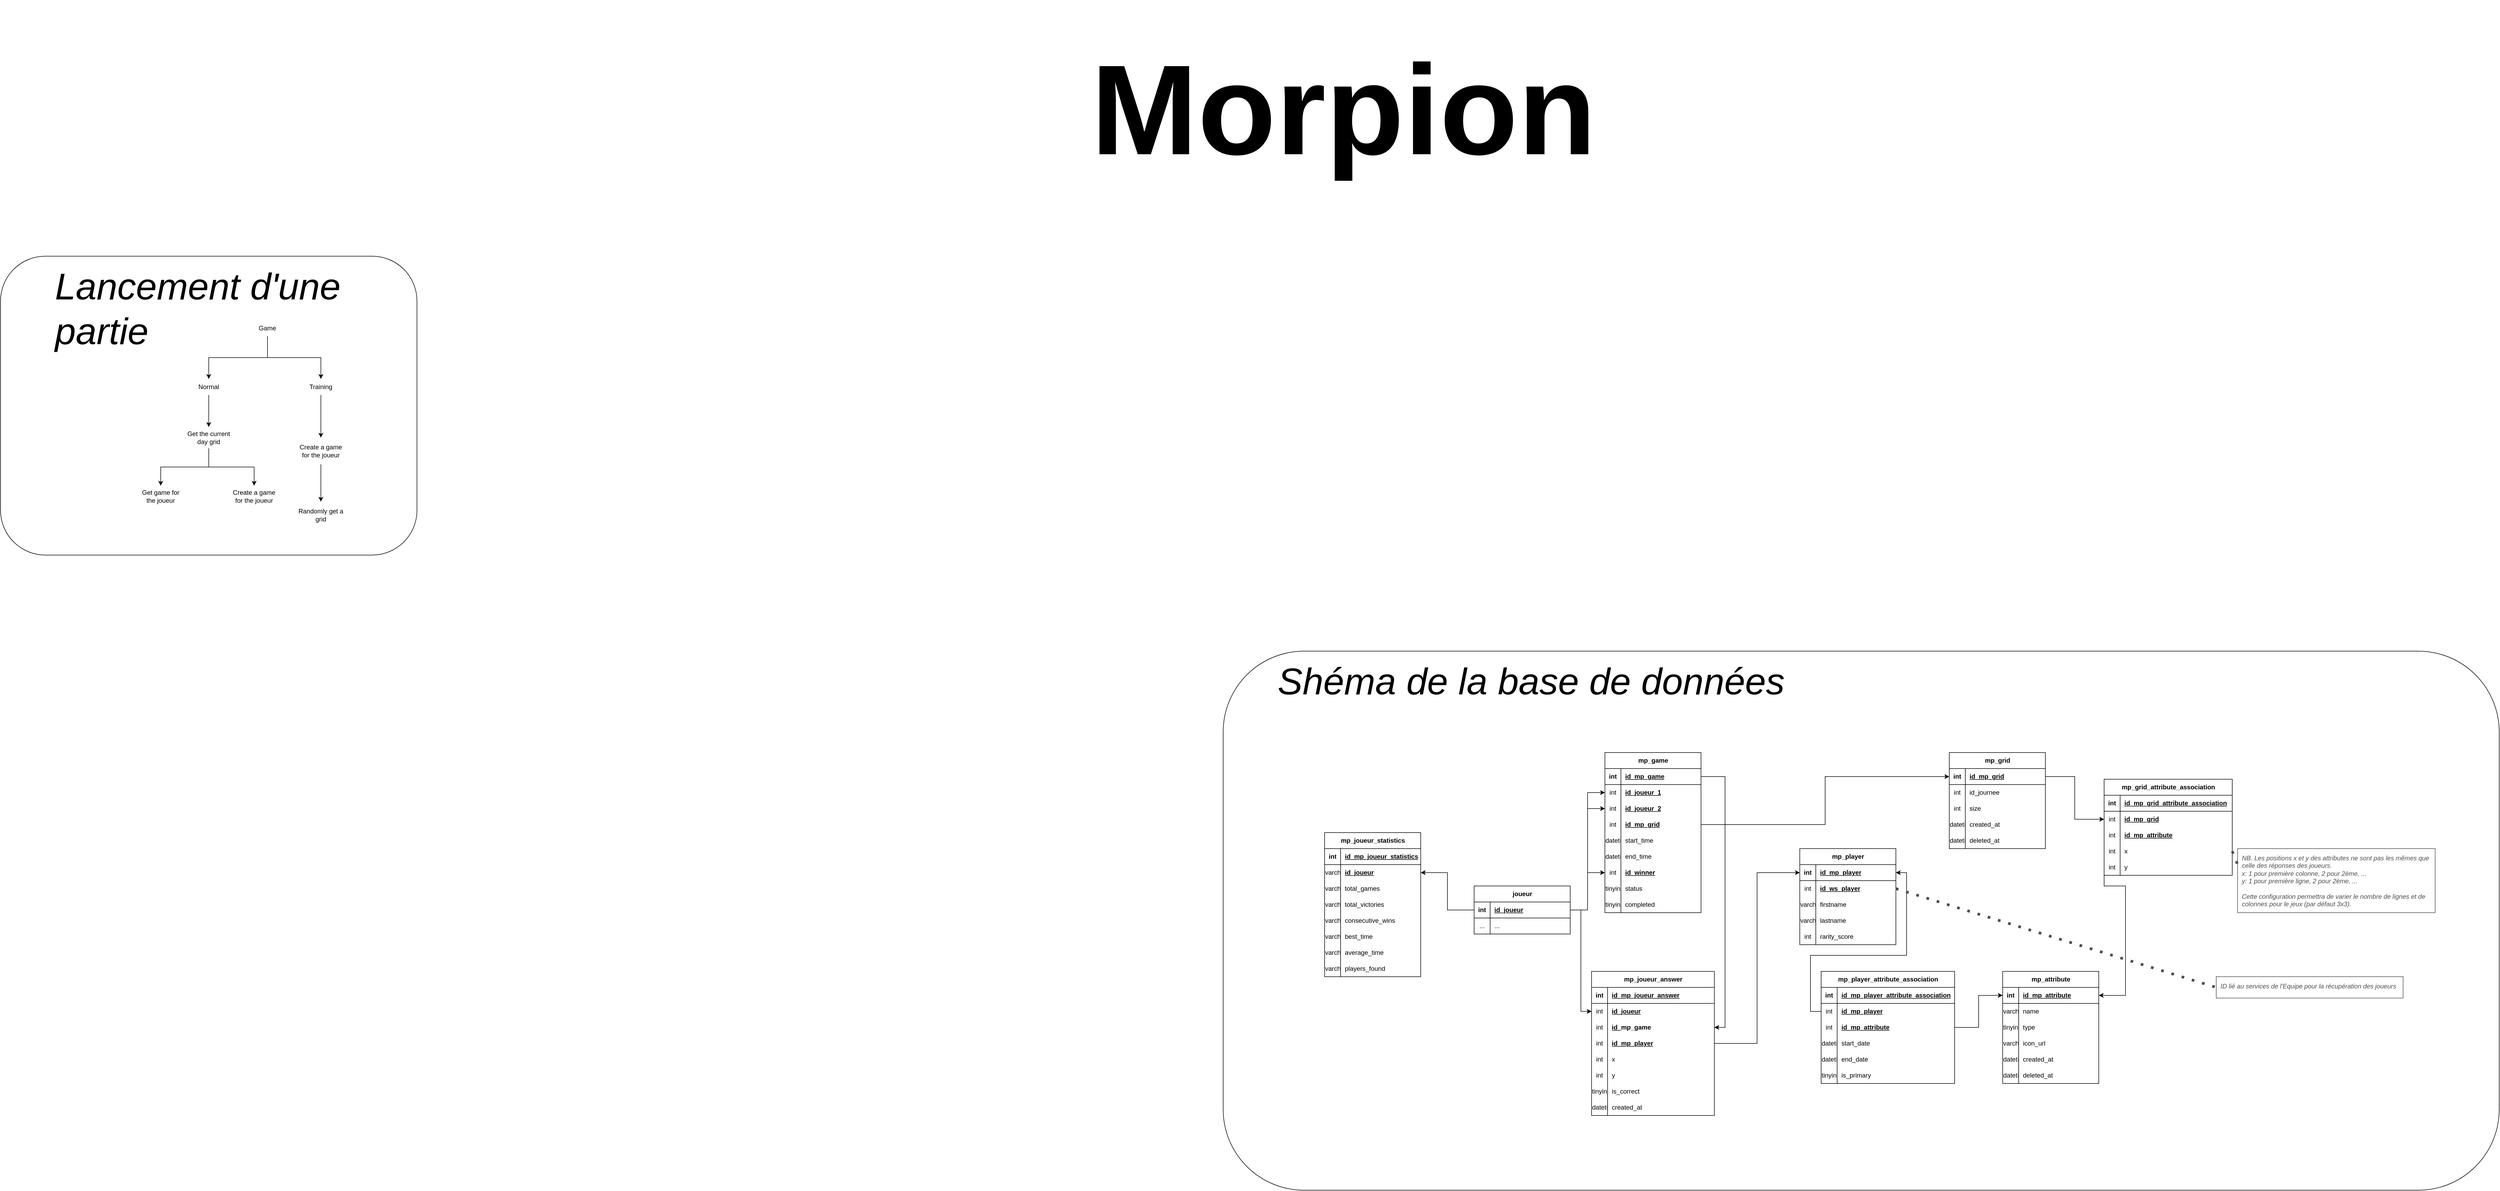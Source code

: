 <mxfile version="24.7.16">
  <diagram name="Page-1" id="q24-jg12IHlwKPN1F_l3">
    <mxGraphModel dx="5609" dy="3183" grid="1" gridSize="10" guides="1" tooltips="1" connect="1" arrows="1" fold="1" page="1" pageScale="1" pageWidth="827" pageHeight="1169" math="0" shadow="0">
      <root>
        <mxCell id="0" />
        <mxCell id="1" parent="0" />
        <mxCell id="qmHcRQCWwDktpajSGt1k-7" value="Shéma de la base de données" style="rounded=1;whiteSpace=wrap;html=1;align=left;verticalAlign=top;fontSize=70;fontStyle=2;spacingLeft=100;spacingTop=8;" vertex="1" parent="1">
          <mxGeometry x="-1230" y="30" width="2390" height="1010" as="geometry" />
        </mxCell>
        <mxCell id="ANk4Lu8roo9FtGZtijFO-15" value="mp_player" style="shape=table;startSize=30;container=1;collapsible=1;childLayout=tableLayout;fixedRows=1;rowLines=0;fontStyle=1;align=center;resizeLast=1;html=1;" parent="1" vertex="1">
          <mxGeometry x="-150" y="400" width="180" height="180" as="geometry">
            <mxRectangle x="130" y="370" width="70" height="30" as="alternateBounds" />
          </mxGeometry>
        </mxCell>
        <mxCell id="ANk4Lu8roo9FtGZtijFO-16" value="" style="shape=tableRow;horizontal=0;startSize=0;swimlaneHead=0;swimlaneBody=0;fillColor=none;collapsible=0;dropTarget=0;points=[[0,0.5],[1,0.5]];portConstraint=eastwest;top=0;left=0;right=0;bottom=1;" parent="ANk4Lu8roo9FtGZtijFO-15" vertex="1">
          <mxGeometry y="30" width="180" height="30" as="geometry" />
        </mxCell>
        <mxCell id="ANk4Lu8roo9FtGZtijFO-17" value="int" style="shape=partialRectangle;connectable=0;fillColor=none;top=0;left=0;bottom=0;right=0;fontStyle=1;overflow=hidden;whiteSpace=wrap;html=1;" parent="ANk4Lu8roo9FtGZtijFO-16" vertex="1">
          <mxGeometry width="30" height="30" as="geometry">
            <mxRectangle width="30" height="30" as="alternateBounds" />
          </mxGeometry>
        </mxCell>
        <mxCell id="ANk4Lu8roo9FtGZtijFO-18" value="id_mp_player" style="shape=partialRectangle;connectable=0;fillColor=none;top=0;left=0;bottom=0;right=0;align=left;spacingLeft=6;fontStyle=5;overflow=hidden;whiteSpace=wrap;html=1;" parent="ANk4Lu8roo9FtGZtijFO-16" vertex="1">
          <mxGeometry x="30" width="150" height="30" as="geometry">
            <mxRectangle width="150" height="30" as="alternateBounds" />
          </mxGeometry>
        </mxCell>
        <mxCell id="ANk4Lu8roo9FtGZtijFO-19" value="" style="shape=tableRow;horizontal=0;startSize=0;swimlaneHead=0;swimlaneBody=0;fillColor=none;collapsible=0;dropTarget=0;points=[[0,0.5],[1,0.5]];portConstraint=eastwest;top=0;left=0;right=0;bottom=0;" parent="ANk4Lu8roo9FtGZtijFO-15" vertex="1">
          <mxGeometry y="60" width="180" height="30" as="geometry" />
        </mxCell>
        <mxCell id="ANk4Lu8roo9FtGZtijFO-20" value="int" style="shape=partialRectangle;connectable=0;fillColor=none;top=0;left=0;bottom=0;right=0;editable=1;overflow=hidden;whiteSpace=wrap;html=1;" parent="ANk4Lu8roo9FtGZtijFO-19" vertex="1">
          <mxGeometry width="30" height="30" as="geometry">
            <mxRectangle width="30" height="30" as="alternateBounds" />
          </mxGeometry>
        </mxCell>
        <mxCell id="ANk4Lu8roo9FtGZtijFO-21" value="&lt;u&gt;&lt;b&gt;id_ws_player&lt;/b&gt;&lt;/u&gt;" style="shape=partialRectangle;connectable=0;fillColor=none;top=0;left=0;bottom=0;right=0;align=left;spacingLeft=6;overflow=hidden;whiteSpace=wrap;html=1;" parent="ANk4Lu8roo9FtGZtijFO-19" vertex="1">
          <mxGeometry x="30" width="150" height="30" as="geometry">
            <mxRectangle width="150" height="30" as="alternateBounds" />
          </mxGeometry>
        </mxCell>
        <mxCell id="ZxbKvcFEAlU4R9Xqb9uW-59" value="" style="shape=tableRow;horizontal=0;startSize=0;swimlaneHead=0;swimlaneBody=0;fillColor=none;collapsible=0;dropTarget=0;points=[[0,0.5],[1,0.5]];portConstraint=eastwest;top=0;left=0;right=0;bottom=0;" parent="ANk4Lu8roo9FtGZtijFO-15" vertex="1">
          <mxGeometry y="90" width="180" height="30" as="geometry" />
        </mxCell>
        <mxCell id="ZxbKvcFEAlU4R9Xqb9uW-60" value="varchar" style="shape=partialRectangle;connectable=0;fillColor=none;top=0;left=0;bottom=0;right=0;editable=1;overflow=hidden;whiteSpace=wrap;html=1;" parent="ZxbKvcFEAlU4R9Xqb9uW-59" vertex="1">
          <mxGeometry width="30" height="30" as="geometry">
            <mxRectangle width="30" height="30" as="alternateBounds" />
          </mxGeometry>
        </mxCell>
        <mxCell id="ZxbKvcFEAlU4R9Xqb9uW-61" value="firstname" style="shape=partialRectangle;connectable=0;fillColor=none;top=0;left=0;bottom=0;right=0;align=left;spacingLeft=6;overflow=hidden;whiteSpace=wrap;html=1;" parent="ZxbKvcFEAlU4R9Xqb9uW-59" vertex="1">
          <mxGeometry x="30" width="150" height="30" as="geometry">
            <mxRectangle width="150" height="30" as="alternateBounds" />
          </mxGeometry>
        </mxCell>
        <mxCell id="ANk4Lu8roo9FtGZtijFO-22" value="" style="shape=tableRow;horizontal=0;startSize=0;swimlaneHead=0;swimlaneBody=0;fillColor=none;collapsible=0;dropTarget=0;points=[[0,0.5],[1,0.5]];portConstraint=eastwest;top=0;left=0;right=0;bottom=0;" parent="ANk4Lu8roo9FtGZtijFO-15" vertex="1">
          <mxGeometry y="120" width="180" height="30" as="geometry" />
        </mxCell>
        <mxCell id="ANk4Lu8roo9FtGZtijFO-23" value="varchar" style="shape=partialRectangle;connectable=0;fillColor=none;top=0;left=0;bottom=0;right=0;editable=1;overflow=hidden;whiteSpace=wrap;html=1;" parent="ANk4Lu8roo9FtGZtijFO-22" vertex="1">
          <mxGeometry width="30" height="30" as="geometry">
            <mxRectangle width="30" height="30" as="alternateBounds" />
          </mxGeometry>
        </mxCell>
        <mxCell id="ANk4Lu8roo9FtGZtijFO-24" value="lastname" style="shape=partialRectangle;connectable=0;fillColor=none;top=0;left=0;bottom=0;right=0;align=left;spacingLeft=6;overflow=hidden;whiteSpace=wrap;html=1;" parent="ANk4Lu8roo9FtGZtijFO-22" vertex="1">
          <mxGeometry x="30" width="150" height="30" as="geometry">
            <mxRectangle width="150" height="30" as="alternateBounds" />
          </mxGeometry>
        </mxCell>
        <mxCell id="ANk4Lu8roo9FtGZtijFO-25" value="" style="shape=tableRow;horizontal=0;startSize=0;swimlaneHead=0;swimlaneBody=0;fillColor=none;collapsible=0;dropTarget=0;points=[[0,0.5],[1,0.5]];portConstraint=eastwest;top=0;left=0;right=0;bottom=0;" parent="ANk4Lu8roo9FtGZtijFO-15" vertex="1">
          <mxGeometry y="150" width="180" height="30" as="geometry" />
        </mxCell>
        <mxCell id="ANk4Lu8roo9FtGZtijFO-26" value="int" style="shape=partialRectangle;connectable=0;fillColor=none;top=0;left=0;bottom=0;right=0;editable=1;overflow=hidden;whiteSpace=wrap;html=1;" parent="ANk4Lu8roo9FtGZtijFO-25" vertex="1">
          <mxGeometry width="30" height="30" as="geometry">
            <mxRectangle width="30" height="30" as="alternateBounds" />
          </mxGeometry>
        </mxCell>
        <mxCell id="ANk4Lu8roo9FtGZtijFO-27" value="rarity_score" style="shape=partialRectangle;connectable=0;fillColor=none;top=0;left=0;bottom=0;right=0;align=left;spacingLeft=6;overflow=hidden;whiteSpace=wrap;html=1;" parent="ANk4Lu8roo9FtGZtijFO-25" vertex="1">
          <mxGeometry x="30" width="150" height="30" as="geometry">
            <mxRectangle width="150" height="30" as="alternateBounds" />
          </mxGeometry>
        </mxCell>
        <mxCell id="ANk4Lu8roo9FtGZtijFO-28" value="mp_attribute" style="shape=table;startSize=30;container=1;collapsible=1;childLayout=tableLayout;fixedRows=1;rowLines=0;fontStyle=1;align=center;resizeLast=1;html=1;" parent="1" vertex="1">
          <mxGeometry x="230" y="630" width="180" height="210" as="geometry">
            <mxRectangle x="140" y="170" width="70" height="30" as="alternateBounds" />
          </mxGeometry>
        </mxCell>
        <mxCell id="ANk4Lu8roo9FtGZtijFO-29" value="" style="shape=tableRow;horizontal=0;startSize=0;swimlaneHead=0;swimlaneBody=0;fillColor=none;collapsible=0;dropTarget=0;points=[[0,0.5],[1,0.5]];portConstraint=eastwest;top=0;left=0;right=0;bottom=1;" parent="ANk4Lu8roo9FtGZtijFO-28" vertex="1">
          <mxGeometry y="30" width="180" height="30" as="geometry" />
        </mxCell>
        <mxCell id="ANk4Lu8roo9FtGZtijFO-30" value="int" style="shape=partialRectangle;connectable=0;fillColor=none;top=0;left=0;bottom=0;right=0;fontStyle=1;overflow=hidden;whiteSpace=wrap;html=1;" parent="ANk4Lu8roo9FtGZtijFO-29" vertex="1">
          <mxGeometry width="30" height="30" as="geometry">
            <mxRectangle width="30" height="30" as="alternateBounds" />
          </mxGeometry>
        </mxCell>
        <mxCell id="ANk4Lu8roo9FtGZtijFO-31" value="id_&lt;span style=&quot;text-align: center; text-wrap: nowrap;&quot;&gt;mp_attribute&lt;/span&gt;" style="shape=partialRectangle;connectable=0;fillColor=none;top=0;left=0;bottom=0;right=0;align=left;spacingLeft=6;fontStyle=5;overflow=hidden;whiteSpace=wrap;html=1;" parent="ANk4Lu8roo9FtGZtijFO-29" vertex="1">
          <mxGeometry x="30" width="150" height="30" as="geometry">
            <mxRectangle width="150" height="30" as="alternateBounds" />
          </mxGeometry>
        </mxCell>
        <mxCell id="ANk4Lu8roo9FtGZtijFO-32" value="" style="shape=tableRow;horizontal=0;startSize=0;swimlaneHead=0;swimlaneBody=0;fillColor=none;collapsible=0;dropTarget=0;points=[[0,0.5],[1,0.5]];portConstraint=eastwest;top=0;left=0;right=0;bottom=0;" parent="ANk4Lu8roo9FtGZtijFO-28" vertex="1">
          <mxGeometry y="60" width="180" height="30" as="geometry" />
        </mxCell>
        <mxCell id="ANk4Lu8roo9FtGZtijFO-33" value="varchar" style="shape=partialRectangle;connectable=0;fillColor=none;top=0;left=0;bottom=0;right=0;editable=1;overflow=hidden;whiteSpace=wrap;html=1;" parent="ANk4Lu8roo9FtGZtijFO-32" vertex="1">
          <mxGeometry width="30" height="30" as="geometry">
            <mxRectangle width="30" height="30" as="alternateBounds" />
          </mxGeometry>
        </mxCell>
        <mxCell id="ANk4Lu8roo9FtGZtijFO-34" value="name" style="shape=partialRectangle;connectable=0;fillColor=none;top=0;left=0;bottom=0;right=0;align=left;spacingLeft=6;overflow=hidden;whiteSpace=wrap;html=1;" parent="ANk4Lu8roo9FtGZtijFO-32" vertex="1">
          <mxGeometry x="30" width="150" height="30" as="geometry">
            <mxRectangle width="150" height="30" as="alternateBounds" />
          </mxGeometry>
        </mxCell>
        <mxCell id="ANk4Lu8roo9FtGZtijFO-35" value="" style="shape=tableRow;horizontal=0;startSize=0;swimlaneHead=0;swimlaneBody=0;fillColor=none;collapsible=0;dropTarget=0;points=[[0,0.5],[1,0.5]];portConstraint=eastwest;top=0;left=0;right=0;bottom=0;" parent="ANk4Lu8roo9FtGZtijFO-28" vertex="1">
          <mxGeometry y="90" width="180" height="30" as="geometry" />
        </mxCell>
        <mxCell id="ANk4Lu8roo9FtGZtijFO-36" value="tinyint" style="shape=partialRectangle;connectable=0;fillColor=none;top=0;left=0;bottom=0;right=0;editable=1;overflow=hidden;whiteSpace=wrap;html=1;" parent="ANk4Lu8roo9FtGZtijFO-35" vertex="1">
          <mxGeometry width="30" height="30" as="geometry">
            <mxRectangle width="30" height="30" as="alternateBounds" />
          </mxGeometry>
        </mxCell>
        <mxCell id="ANk4Lu8roo9FtGZtijFO-37" value="type" style="shape=partialRectangle;connectable=0;fillColor=none;top=0;left=0;bottom=0;right=0;align=left;spacingLeft=6;overflow=hidden;whiteSpace=wrap;html=1;" parent="ANk4Lu8roo9FtGZtijFO-35" vertex="1">
          <mxGeometry x="30" width="150" height="30" as="geometry">
            <mxRectangle width="150" height="30" as="alternateBounds" />
          </mxGeometry>
        </mxCell>
        <mxCell id="VBk7NZBv4RFsw2HpZJ_a-107" value="" style="shape=tableRow;horizontal=0;startSize=0;swimlaneHead=0;swimlaneBody=0;fillColor=none;collapsible=0;dropTarget=0;points=[[0,0.5],[1,0.5]];portConstraint=eastwest;top=0;left=0;right=0;bottom=0;" parent="ANk4Lu8roo9FtGZtijFO-28" vertex="1">
          <mxGeometry y="120" width="180" height="30" as="geometry" />
        </mxCell>
        <mxCell id="VBk7NZBv4RFsw2HpZJ_a-108" value="varchar" style="shape=partialRectangle;connectable=0;fillColor=none;top=0;left=0;bottom=0;right=0;editable=1;overflow=hidden;whiteSpace=wrap;html=1;" parent="VBk7NZBv4RFsw2HpZJ_a-107" vertex="1">
          <mxGeometry width="30" height="30" as="geometry">
            <mxRectangle width="30" height="30" as="alternateBounds" />
          </mxGeometry>
        </mxCell>
        <mxCell id="VBk7NZBv4RFsw2HpZJ_a-109" value="icon_url" style="shape=partialRectangle;connectable=0;fillColor=none;top=0;left=0;bottom=0;right=0;align=left;spacingLeft=6;overflow=hidden;whiteSpace=wrap;html=1;" parent="VBk7NZBv4RFsw2HpZJ_a-107" vertex="1">
          <mxGeometry x="30" width="150" height="30" as="geometry">
            <mxRectangle width="150" height="30" as="alternateBounds" />
          </mxGeometry>
        </mxCell>
        <mxCell id="VBk7NZBv4RFsw2HpZJ_a-110" value="" style="shape=tableRow;horizontal=0;startSize=0;swimlaneHead=0;swimlaneBody=0;fillColor=none;collapsible=0;dropTarget=0;points=[[0,0.5],[1,0.5]];portConstraint=eastwest;top=0;left=0;right=0;bottom=0;" parent="ANk4Lu8roo9FtGZtijFO-28" vertex="1">
          <mxGeometry y="150" width="180" height="30" as="geometry" />
        </mxCell>
        <mxCell id="VBk7NZBv4RFsw2HpZJ_a-111" value="datetime" style="shape=partialRectangle;connectable=0;fillColor=none;top=0;left=0;bottom=0;right=0;editable=1;overflow=hidden;whiteSpace=wrap;html=1;" parent="VBk7NZBv4RFsw2HpZJ_a-110" vertex="1">
          <mxGeometry width="30" height="30" as="geometry">
            <mxRectangle width="30" height="30" as="alternateBounds" />
          </mxGeometry>
        </mxCell>
        <mxCell id="VBk7NZBv4RFsw2HpZJ_a-112" value="created_at" style="shape=partialRectangle;connectable=0;fillColor=none;top=0;left=0;bottom=0;right=0;align=left;spacingLeft=6;overflow=hidden;whiteSpace=wrap;html=1;" parent="VBk7NZBv4RFsw2HpZJ_a-110" vertex="1">
          <mxGeometry x="30" width="150" height="30" as="geometry">
            <mxRectangle width="150" height="30" as="alternateBounds" />
          </mxGeometry>
        </mxCell>
        <mxCell id="VBk7NZBv4RFsw2HpZJ_a-113" value="" style="shape=tableRow;horizontal=0;startSize=0;swimlaneHead=0;swimlaneBody=0;fillColor=none;collapsible=0;dropTarget=0;points=[[0,0.5],[1,0.5]];portConstraint=eastwest;top=0;left=0;right=0;bottom=0;" parent="ANk4Lu8roo9FtGZtijFO-28" vertex="1">
          <mxGeometry y="180" width="180" height="30" as="geometry" />
        </mxCell>
        <mxCell id="VBk7NZBv4RFsw2HpZJ_a-114" value="datetime" style="shape=partialRectangle;connectable=0;fillColor=none;top=0;left=0;bottom=0;right=0;editable=1;overflow=hidden;whiteSpace=wrap;html=1;" parent="VBk7NZBv4RFsw2HpZJ_a-113" vertex="1">
          <mxGeometry width="30" height="30" as="geometry">
            <mxRectangle width="30" height="30" as="alternateBounds" />
          </mxGeometry>
        </mxCell>
        <mxCell id="VBk7NZBv4RFsw2HpZJ_a-115" value="deleted_at" style="shape=partialRectangle;connectable=0;fillColor=none;top=0;left=0;bottom=0;right=0;align=left;spacingLeft=6;overflow=hidden;whiteSpace=wrap;html=1;" parent="VBk7NZBv4RFsw2HpZJ_a-113" vertex="1">
          <mxGeometry x="30" width="150" height="30" as="geometry">
            <mxRectangle width="150" height="30" as="alternateBounds" />
          </mxGeometry>
        </mxCell>
        <mxCell id="ANk4Lu8roo9FtGZtijFO-51" value="mp_game" style="shape=table;startSize=30;container=1;collapsible=1;childLayout=tableLayout;fixedRows=1;rowLines=0;fontStyle=1;align=center;resizeLast=1;html=1;" parent="1" vertex="1">
          <mxGeometry x="-515" y="220" width="180" height="300" as="geometry">
            <mxRectangle x="140" y="170" width="70" height="30" as="alternateBounds" />
          </mxGeometry>
        </mxCell>
        <mxCell id="ANk4Lu8roo9FtGZtijFO-52" value="" style="shape=tableRow;horizontal=0;startSize=0;swimlaneHead=0;swimlaneBody=0;fillColor=none;collapsible=0;dropTarget=0;points=[[0,0.5],[1,0.5]];portConstraint=eastwest;top=0;left=0;right=0;bottom=1;" parent="ANk4Lu8roo9FtGZtijFO-51" vertex="1">
          <mxGeometry y="30" width="180" height="30" as="geometry" />
        </mxCell>
        <mxCell id="ANk4Lu8roo9FtGZtijFO-53" value="int" style="shape=partialRectangle;connectable=0;fillColor=none;top=0;left=0;bottom=0;right=0;fontStyle=1;overflow=hidden;whiteSpace=wrap;html=1;" parent="ANk4Lu8roo9FtGZtijFO-52" vertex="1">
          <mxGeometry width="30" height="30" as="geometry">
            <mxRectangle width="30" height="30" as="alternateBounds" />
          </mxGeometry>
        </mxCell>
        <mxCell id="ANk4Lu8roo9FtGZtijFO-54" value="id_&lt;span style=&quot;text-align: center; text-wrap: nowrap;&quot;&gt;mp_game&lt;/span&gt;" style="shape=partialRectangle;connectable=0;fillColor=none;top=0;left=0;bottom=0;right=0;align=left;spacingLeft=6;fontStyle=5;overflow=hidden;whiteSpace=wrap;html=1;" parent="ANk4Lu8roo9FtGZtijFO-52" vertex="1">
          <mxGeometry x="30" width="150" height="30" as="geometry">
            <mxRectangle width="150" height="30" as="alternateBounds" />
          </mxGeometry>
        </mxCell>
        <mxCell id="ANk4Lu8roo9FtGZtijFO-55" value="" style="shape=tableRow;horizontal=0;startSize=0;swimlaneHead=0;swimlaneBody=0;fillColor=none;collapsible=0;dropTarget=0;points=[[0,0.5],[1,0.5]];portConstraint=eastwest;top=0;left=0;right=0;bottom=0;" parent="ANk4Lu8roo9FtGZtijFO-51" vertex="1">
          <mxGeometry y="60" width="180" height="30" as="geometry" />
        </mxCell>
        <mxCell id="ANk4Lu8roo9FtGZtijFO-56" value="int" style="shape=partialRectangle;connectable=0;fillColor=none;top=0;left=0;bottom=0;right=0;editable=1;overflow=hidden;whiteSpace=wrap;html=1;" parent="ANk4Lu8roo9FtGZtijFO-55" vertex="1">
          <mxGeometry width="30" height="30" as="geometry">
            <mxRectangle width="30" height="30" as="alternateBounds" />
          </mxGeometry>
        </mxCell>
        <mxCell id="ANk4Lu8roo9FtGZtijFO-57" value="&lt;b&gt;&lt;u&gt;id_joueur_1&lt;/u&gt;&lt;/b&gt;" style="shape=partialRectangle;connectable=0;fillColor=none;top=0;left=0;bottom=0;right=0;align=left;spacingLeft=6;overflow=hidden;whiteSpace=wrap;html=1;" parent="ANk4Lu8roo9FtGZtijFO-55" vertex="1">
          <mxGeometry x="30" width="150" height="30" as="geometry">
            <mxRectangle width="150" height="30" as="alternateBounds" />
          </mxGeometry>
        </mxCell>
        <mxCell id="ZxbKvcFEAlU4R9Xqb9uW-46" value="" style="shape=tableRow;horizontal=0;startSize=0;swimlaneHead=0;swimlaneBody=0;fillColor=none;collapsible=0;dropTarget=0;points=[[0,0.5],[1,0.5]];portConstraint=eastwest;top=0;left=0;right=0;bottom=0;" parent="ANk4Lu8roo9FtGZtijFO-51" vertex="1">
          <mxGeometry y="90" width="180" height="30" as="geometry" />
        </mxCell>
        <mxCell id="ZxbKvcFEAlU4R9Xqb9uW-47" value="int" style="shape=partialRectangle;connectable=0;fillColor=none;top=0;left=0;bottom=0;right=0;editable=1;overflow=hidden;whiteSpace=wrap;html=1;" parent="ZxbKvcFEAlU4R9Xqb9uW-46" vertex="1">
          <mxGeometry width="30" height="30" as="geometry">
            <mxRectangle width="30" height="30" as="alternateBounds" />
          </mxGeometry>
        </mxCell>
        <mxCell id="ZxbKvcFEAlU4R9Xqb9uW-48" value="&lt;b&gt;&lt;u&gt;id_joueur_2&lt;/u&gt;&lt;/b&gt;" style="shape=partialRectangle;connectable=0;fillColor=none;top=0;left=0;bottom=0;right=0;align=left;spacingLeft=6;overflow=hidden;whiteSpace=wrap;html=1;" parent="ZxbKvcFEAlU4R9Xqb9uW-46" vertex="1">
          <mxGeometry x="30" width="150" height="30" as="geometry">
            <mxRectangle width="150" height="30" as="alternateBounds" />
          </mxGeometry>
        </mxCell>
        <mxCell id="ANk4Lu8roo9FtGZtijFO-58" value="" style="shape=tableRow;horizontal=0;startSize=0;swimlaneHead=0;swimlaneBody=0;fillColor=none;collapsible=0;dropTarget=0;points=[[0,0.5],[1,0.5]];portConstraint=eastwest;top=0;left=0;right=0;bottom=0;" parent="ANk4Lu8roo9FtGZtijFO-51" vertex="1">
          <mxGeometry y="120" width="180" height="30" as="geometry" />
        </mxCell>
        <mxCell id="ANk4Lu8roo9FtGZtijFO-59" value="int" style="shape=partialRectangle;connectable=0;fillColor=none;top=0;left=0;bottom=0;right=0;editable=1;overflow=hidden;whiteSpace=wrap;html=1;" parent="ANk4Lu8roo9FtGZtijFO-58" vertex="1">
          <mxGeometry width="30" height="30" as="geometry">
            <mxRectangle width="30" height="30" as="alternateBounds" />
          </mxGeometry>
        </mxCell>
        <mxCell id="ANk4Lu8roo9FtGZtijFO-60" value="&lt;b&gt;&lt;u&gt;id_mp&lt;/u&gt;&lt;/b&gt;&lt;b style=&quot;background-color: initial;&quot;&gt;&lt;u&gt;_grid&lt;/u&gt;&lt;/b&gt;" style="shape=partialRectangle;connectable=0;fillColor=none;top=0;left=0;bottom=0;right=0;align=left;spacingLeft=6;overflow=hidden;whiteSpace=wrap;html=1;" parent="ANk4Lu8roo9FtGZtijFO-58" vertex="1">
          <mxGeometry x="30" width="150" height="30" as="geometry">
            <mxRectangle width="150" height="30" as="alternateBounds" />
          </mxGeometry>
        </mxCell>
        <mxCell id="ANk4Lu8roo9FtGZtijFO-61" value="" style="shape=tableRow;horizontal=0;startSize=0;swimlaneHead=0;swimlaneBody=0;fillColor=none;collapsible=0;dropTarget=0;points=[[0,0.5],[1,0.5]];portConstraint=eastwest;top=0;left=0;right=0;bottom=0;" parent="ANk4Lu8roo9FtGZtijFO-51" vertex="1">
          <mxGeometry y="150" width="180" height="30" as="geometry" />
        </mxCell>
        <mxCell id="ANk4Lu8roo9FtGZtijFO-62" value="datetime" style="shape=partialRectangle;connectable=0;fillColor=none;top=0;left=0;bottom=0;right=0;editable=1;overflow=hidden;whiteSpace=wrap;html=1;" parent="ANk4Lu8roo9FtGZtijFO-61" vertex="1">
          <mxGeometry width="30" height="30" as="geometry">
            <mxRectangle width="30" height="30" as="alternateBounds" />
          </mxGeometry>
        </mxCell>
        <mxCell id="ANk4Lu8roo9FtGZtijFO-63" value="start_time" style="shape=partialRectangle;connectable=0;fillColor=none;top=0;left=0;bottom=0;right=0;align=left;spacingLeft=6;overflow=hidden;whiteSpace=wrap;html=1;" parent="ANk4Lu8roo9FtGZtijFO-61" vertex="1">
          <mxGeometry x="30" width="150" height="30" as="geometry">
            <mxRectangle width="150" height="30" as="alternateBounds" />
          </mxGeometry>
        </mxCell>
        <mxCell id="ANk4Lu8roo9FtGZtijFO-64" value="" style="shape=tableRow;horizontal=0;startSize=0;swimlaneHead=0;swimlaneBody=0;fillColor=none;collapsible=0;dropTarget=0;points=[[0,0.5],[1,0.5]];portConstraint=eastwest;top=0;left=0;right=0;bottom=0;" parent="ANk4Lu8roo9FtGZtijFO-51" vertex="1">
          <mxGeometry y="180" width="180" height="30" as="geometry" />
        </mxCell>
        <mxCell id="ANk4Lu8roo9FtGZtijFO-65" value="datetime" style="shape=partialRectangle;connectable=0;fillColor=none;top=0;left=0;bottom=0;right=0;editable=1;overflow=hidden;whiteSpace=wrap;html=1;" parent="ANk4Lu8roo9FtGZtijFO-64" vertex="1">
          <mxGeometry width="30" height="30" as="geometry">
            <mxRectangle width="30" height="30" as="alternateBounds" />
          </mxGeometry>
        </mxCell>
        <mxCell id="ANk4Lu8roo9FtGZtijFO-66" value="end_time" style="shape=partialRectangle;connectable=0;fillColor=none;top=0;left=0;bottom=0;right=0;align=left;spacingLeft=6;overflow=hidden;whiteSpace=wrap;html=1;" parent="ANk4Lu8roo9FtGZtijFO-64" vertex="1">
          <mxGeometry x="30" width="150" height="30" as="geometry">
            <mxRectangle width="150" height="30" as="alternateBounds" />
          </mxGeometry>
        </mxCell>
        <mxCell id="ZxbKvcFEAlU4R9Xqb9uW-49" value="" style="shape=tableRow;horizontal=0;startSize=0;swimlaneHead=0;swimlaneBody=0;fillColor=none;collapsible=0;dropTarget=0;points=[[0,0.5],[1,0.5]];portConstraint=eastwest;top=0;left=0;right=0;bottom=0;" parent="ANk4Lu8roo9FtGZtijFO-51" vertex="1">
          <mxGeometry y="210" width="180" height="30" as="geometry" />
        </mxCell>
        <mxCell id="ZxbKvcFEAlU4R9Xqb9uW-50" value="int" style="shape=partialRectangle;connectable=0;fillColor=none;top=0;left=0;bottom=0;right=0;editable=1;overflow=hidden;whiteSpace=wrap;html=1;" parent="ZxbKvcFEAlU4R9Xqb9uW-49" vertex="1">
          <mxGeometry width="30" height="30" as="geometry">
            <mxRectangle width="30" height="30" as="alternateBounds" />
          </mxGeometry>
        </mxCell>
        <mxCell id="ZxbKvcFEAlU4R9Xqb9uW-51" value="&lt;u&gt;&lt;b&gt;id_winner&lt;/b&gt;&lt;/u&gt;" style="shape=partialRectangle;connectable=0;fillColor=none;top=0;left=0;bottom=0;right=0;align=left;spacingLeft=6;overflow=hidden;whiteSpace=wrap;html=1;" parent="ZxbKvcFEAlU4R9Xqb9uW-49" vertex="1">
          <mxGeometry x="30" width="150" height="30" as="geometry">
            <mxRectangle width="150" height="30" as="alternateBounds" />
          </mxGeometry>
        </mxCell>
        <mxCell id="ANk4Lu8roo9FtGZtijFO-67" value="" style="shape=tableRow;horizontal=0;startSize=0;swimlaneHead=0;swimlaneBody=0;fillColor=none;collapsible=0;dropTarget=0;points=[[0,0.5],[1,0.5]];portConstraint=eastwest;top=0;left=0;right=0;bottom=0;" parent="ANk4Lu8roo9FtGZtijFO-51" vertex="1">
          <mxGeometry y="240" width="180" height="30" as="geometry" />
        </mxCell>
        <mxCell id="ANk4Lu8roo9FtGZtijFO-68" value="tinyint" style="shape=partialRectangle;connectable=0;fillColor=none;top=0;left=0;bottom=0;right=0;editable=1;overflow=hidden;whiteSpace=wrap;html=1;" parent="ANk4Lu8roo9FtGZtijFO-67" vertex="1">
          <mxGeometry width="30" height="30" as="geometry">
            <mxRectangle width="30" height="30" as="alternateBounds" />
          </mxGeometry>
        </mxCell>
        <mxCell id="ANk4Lu8roo9FtGZtijFO-69" value="status" style="shape=partialRectangle;connectable=0;fillColor=none;top=0;left=0;bottom=0;right=0;align=left;spacingLeft=6;overflow=hidden;whiteSpace=wrap;html=1;" parent="ANk4Lu8roo9FtGZtijFO-67" vertex="1">
          <mxGeometry x="30" width="150" height="30" as="geometry">
            <mxRectangle width="150" height="30" as="alternateBounds" />
          </mxGeometry>
        </mxCell>
        <mxCell id="ANk4Lu8roo9FtGZtijFO-70" value="" style="shape=tableRow;horizontal=0;startSize=0;swimlaneHead=0;swimlaneBody=0;fillColor=none;collapsible=0;dropTarget=0;points=[[0,0.5],[1,0.5]];portConstraint=eastwest;top=0;left=0;right=0;bottom=0;" parent="ANk4Lu8roo9FtGZtijFO-51" vertex="1">
          <mxGeometry y="270" width="180" height="30" as="geometry" />
        </mxCell>
        <mxCell id="ANk4Lu8roo9FtGZtijFO-71" value="tinyint" style="shape=partialRectangle;connectable=0;fillColor=none;top=0;left=0;bottom=0;right=0;editable=1;overflow=hidden;whiteSpace=wrap;html=1;" parent="ANk4Lu8roo9FtGZtijFO-70" vertex="1">
          <mxGeometry width="30" height="30" as="geometry">
            <mxRectangle width="30" height="30" as="alternateBounds" />
          </mxGeometry>
        </mxCell>
        <mxCell id="ANk4Lu8roo9FtGZtijFO-72" value="completed" style="shape=partialRectangle;connectable=0;fillColor=none;top=0;left=0;bottom=0;right=0;align=left;spacingLeft=6;overflow=hidden;whiteSpace=wrap;html=1;" parent="ANk4Lu8roo9FtGZtijFO-70" vertex="1">
          <mxGeometry x="30" width="150" height="30" as="geometry">
            <mxRectangle width="150" height="30" as="alternateBounds" />
          </mxGeometry>
        </mxCell>
        <mxCell id="ANk4Lu8roo9FtGZtijFO-73" value="mp_grid" style="shape=table;startSize=30;container=1;collapsible=1;childLayout=tableLayout;fixedRows=1;rowLines=0;fontStyle=1;align=center;resizeLast=1;html=1;" parent="1" vertex="1">
          <mxGeometry x="130" y="220" width="180" height="180" as="geometry">
            <mxRectangle x="140" y="170" width="70" height="30" as="alternateBounds" />
          </mxGeometry>
        </mxCell>
        <mxCell id="ANk4Lu8roo9FtGZtijFO-74" value="" style="shape=tableRow;horizontal=0;startSize=0;swimlaneHead=0;swimlaneBody=0;fillColor=none;collapsible=0;dropTarget=0;points=[[0,0.5],[1,0.5]];portConstraint=eastwest;top=0;left=0;right=0;bottom=1;" parent="ANk4Lu8roo9FtGZtijFO-73" vertex="1">
          <mxGeometry y="30" width="180" height="30" as="geometry" />
        </mxCell>
        <mxCell id="ANk4Lu8roo9FtGZtijFO-75" value="int" style="shape=partialRectangle;connectable=0;fillColor=none;top=0;left=0;bottom=0;right=0;fontStyle=1;overflow=hidden;whiteSpace=wrap;html=1;" parent="ANk4Lu8roo9FtGZtijFO-74" vertex="1">
          <mxGeometry width="30" height="30" as="geometry">
            <mxRectangle width="30" height="30" as="alternateBounds" />
          </mxGeometry>
        </mxCell>
        <mxCell id="ANk4Lu8roo9FtGZtijFO-76" value="id_&lt;span style=&quot;text-align: center; text-wrap: nowrap;&quot;&gt;mp_grid&lt;/span&gt;" style="shape=partialRectangle;connectable=0;fillColor=none;top=0;left=0;bottom=0;right=0;align=left;spacingLeft=6;fontStyle=5;overflow=hidden;whiteSpace=wrap;html=1;" parent="ANk4Lu8roo9FtGZtijFO-74" vertex="1">
          <mxGeometry x="30" width="150" height="30" as="geometry">
            <mxRectangle width="150" height="30" as="alternateBounds" />
          </mxGeometry>
        </mxCell>
        <mxCell id="ANk4Lu8roo9FtGZtijFO-77" value="" style="shape=tableRow;horizontal=0;startSize=0;swimlaneHead=0;swimlaneBody=0;fillColor=none;collapsible=0;dropTarget=0;points=[[0,0.5],[1,0.5]];portConstraint=eastwest;top=0;left=0;right=0;bottom=0;" parent="ANk4Lu8roo9FtGZtijFO-73" vertex="1">
          <mxGeometry y="60" width="180" height="30" as="geometry" />
        </mxCell>
        <mxCell id="ANk4Lu8roo9FtGZtijFO-78" value="int" style="shape=partialRectangle;connectable=0;fillColor=none;top=0;left=0;bottom=0;right=0;editable=1;overflow=hidden;whiteSpace=wrap;html=1;" parent="ANk4Lu8roo9FtGZtijFO-77" vertex="1">
          <mxGeometry width="30" height="30" as="geometry">
            <mxRectangle width="30" height="30" as="alternateBounds" />
          </mxGeometry>
        </mxCell>
        <mxCell id="ANk4Lu8roo9FtGZtijFO-79" value="id_journee" style="shape=partialRectangle;connectable=0;fillColor=none;top=0;left=0;bottom=0;right=0;align=left;spacingLeft=6;overflow=hidden;whiteSpace=wrap;html=1;" parent="ANk4Lu8roo9FtGZtijFO-77" vertex="1">
          <mxGeometry x="30" width="150" height="30" as="geometry">
            <mxRectangle width="150" height="30" as="alternateBounds" />
          </mxGeometry>
        </mxCell>
        <mxCell id="VBk7NZBv4RFsw2HpZJ_a-1" value="" style="shape=tableRow;horizontal=0;startSize=0;swimlaneHead=0;swimlaneBody=0;fillColor=none;collapsible=0;dropTarget=0;points=[[0,0.5],[1,0.5]];portConstraint=eastwest;top=0;left=0;right=0;bottom=0;" parent="ANk4Lu8roo9FtGZtijFO-73" vertex="1">
          <mxGeometry y="90" width="180" height="30" as="geometry" />
        </mxCell>
        <mxCell id="VBk7NZBv4RFsw2HpZJ_a-2" value="int" style="shape=partialRectangle;connectable=0;fillColor=none;top=0;left=0;bottom=0;right=0;editable=1;overflow=hidden;whiteSpace=wrap;html=1;" parent="VBk7NZBv4RFsw2HpZJ_a-1" vertex="1">
          <mxGeometry width="30" height="30" as="geometry">
            <mxRectangle width="30" height="30" as="alternateBounds" />
          </mxGeometry>
        </mxCell>
        <mxCell id="VBk7NZBv4RFsw2HpZJ_a-3" value="size" style="shape=partialRectangle;connectable=0;fillColor=none;top=0;left=0;bottom=0;right=0;align=left;spacingLeft=6;overflow=hidden;whiteSpace=wrap;html=1;" parent="VBk7NZBv4RFsw2HpZJ_a-1" vertex="1">
          <mxGeometry x="30" width="150" height="30" as="geometry">
            <mxRectangle width="150" height="30" as="alternateBounds" />
          </mxGeometry>
        </mxCell>
        <mxCell id="qmHcRQCWwDktpajSGt1k-1" value="" style="shape=tableRow;horizontal=0;startSize=0;swimlaneHead=0;swimlaneBody=0;fillColor=none;collapsible=0;dropTarget=0;points=[[0,0.5],[1,0.5]];portConstraint=eastwest;top=0;left=0;right=0;bottom=0;" vertex="1" parent="ANk4Lu8roo9FtGZtijFO-73">
          <mxGeometry y="120" width="180" height="30" as="geometry" />
        </mxCell>
        <mxCell id="qmHcRQCWwDktpajSGt1k-2" value="datetime" style="shape=partialRectangle;connectable=0;fillColor=none;top=0;left=0;bottom=0;right=0;editable=1;overflow=hidden;whiteSpace=wrap;html=1;" vertex="1" parent="qmHcRQCWwDktpajSGt1k-1">
          <mxGeometry width="30" height="30" as="geometry">
            <mxRectangle width="30" height="30" as="alternateBounds" />
          </mxGeometry>
        </mxCell>
        <mxCell id="qmHcRQCWwDktpajSGt1k-3" value="created_at" style="shape=partialRectangle;connectable=0;fillColor=none;top=0;left=0;bottom=0;right=0;align=left;spacingLeft=6;overflow=hidden;whiteSpace=wrap;html=1;" vertex="1" parent="qmHcRQCWwDktpajSGt1k-1">
          <mxGeometry x="30" width="150" height="30" as="geometry">
            <mxRectangle width="150" height="30" as="alternateBounds" />
          </mxGeometry>
        </mxCell>
        <mxCell id="qmHcRQCWwDktpajSGt1k-4" value="" style="shape=tableRow;horizontal=0;startSize=0;swimlaneHead=0;swimlaneBody=0;fillColor=none;collapsible=0;dropTarget=0;points=[[0,0.5],[1,0.5]];portConstraint=eastwest;top=0;left=0;right=0;bottom=0;" vertex="1" parent="ANk4Lu8roo9FtGZtijFO-73">
          <mxGeometry y="150" width="180" height="30" as="geometry" />
        </mxCell>
        <mxCell id="qmHcRQCWwDktpajSGt1k-5" value="datetime" style="shape=partialRectangle;connectable=0;fillColor=none;top=0;left=0;bottom=0;right=0;editable=1;overflow=hidden;whiteSpace=wrap;html=1;" vertex="1" parent="qmHcRQCWwDktpajSGt1k-4">
          <mxGeometry width="30" height="30" as="geometry">
            <mxRectangle width="30" height="30" as="alternateBounds" />
          </mxGeometry>
        </mxCell>
        <mxCell id="qmHcRQCWwDktpajSGt1k-6" value="deleted_at" style="shape=partialRectangle;connectable=0;fillColor=none;top=0;left=0;bottom=0;right=0;align=left;spacingLeft=6;overflow=hidden;whiteSpace=wrap;html=1;" vertex="1" parent="qmHcRQCWwDktpajSGt1k-4">
          <mxGeometry x="30" width="150" height="30" as="geometry">
            <mxRectangle width="150" height="30" as="alternateBounds" />
          </mxGeometry>
        </mxCell>
        <mxCell id="VBk7NZBv4RFsw2HpZJ_a-23" value="mp_joueur_answer" style="shape=table;startSize=30;container=1;collapsible=1;childLayout=tableLayout;fixedRows=1;rowLines=0;fontStyle=1;align=center;resizeLast=1;html=1;" parent="1" vertex="1">
          <mxGeometry x="-540" y="630" width="230" height="270" as="geometry">
            <mxRectangle x="-490" y="30" width="70" height="30" as="alternateBounds" />
          </mxGeometry>
        </mxCell>
        <mxCell id="VBk7NZBv4RFsw2HpZJ_a-24" value="" style="shape=tableRow;horizontal=0;startSize=0;swimlaneHead=0;swimlaneBody=0;fillColor=none;collapsible=0;dropTarget=0;points=[[0,0.5],[1,0.5]];portConstraint=eastwest;top=0;left=0;right=0;bottom=1;" parent="VBk7NZBv4RFsw2HpZJ_a-23" vertex="1">
          <mxGeometry y="30" width="230" height="30" as="geometry" />
        </mxCell>
        <mxCell id="VBk7NZBv4RFsw2HpZJ_a-25" value="int" style="shape=partialRectangle;connectable=0;fillColor=none;top=0;left=0;bottom=0;right=0;fontStyle=1;overflow=hidden;whiteSpace=wrap;html=1;" parent="VBk7NZBv4RFsw2HpZJ_a-24" vertex="1">
          <mxGeometry width="30" height="30" as="geometry">
            <mxRectangle width="30" height="30" as="alternateBounds" />
          </mxGeometry>
        </mxCell>
        <mxCell id="VBk7NZBv4RFsw2HpZJ_a-26" value="id_&lt;span style=&quot;text-align: center; text-wrap: nowrap;&quot;&gt;mp_joueur_answer&lt;/span&gt;" style="shape=partialRectangle;connectable=0;fillColor=none;top=0;left=0;bottom=0;right=0;align=left;spacingLeft=6;fontStyle=5;overflow=hidden;whiteSpace=wrap;html=1;" parent="VBk7NZBv4RFsw2HpZJ_a-24" vertex="1">
          <mxGeometry x="30" width="200" height="30" as="geometry">
            <mxRectangle width="200" height="30" as="alternateBounds" />
          </mxGeometry>
        </mxCell>
        <mxCell id="VBk7NZBv4RFsw2HpZJ_a-27" value="" style="shape=tableRow;horizontal=0;startSize=0;swimlaneHead=0;swimlaneBody=0;fillColor=none;collapsible=0;dropTarget=0;points=[[0,0.5],[1,0.5]];portConstraint=eastwest;top=0;left=0;right=0;bottom=0;" parent="VBk7NZBv4RFsw2HpZJ_a-23" vertex="1">
          <mxGeometry y="60" width="230" height="30" as="geometry" />
        </mxCell>
        <mxCell id="VBk7NZBv4RFsw2HpZJ_a-28" value="int" style="shape=partialRectangle;connectable=0;fillColor=none;top=0;left=0;bottom=0;right=0;editable=1;overflow=hidden;whiteSpace=wrap;html=1;" parent="VBk7NZBv4RFsw2HpZJ_a-27" vertex="1">
          <mxGeometry width="30" height="30" as="geometry">
            <mxRectangle width="30" height="30" as="alternateBounds" />
          </mxGeometry>
        </mxCell>
        <mxCell id="VBk7NZBv4RFsw2HpZJ_a-29" value="&lt;b&gt;&lt;u&gt;id_joueur&lt;/u&gt;&lt;/b&gt;" style="shape=partialRectangle;connectable=0;fillColor=none;top=0;left=0;bottom=0;right=0;align=left;spacingLeft=6;overflow=hidden;whiteSpace=wrap;html=1;" parent="VBk7NZBv4RFsw2HpZJ_a-27" vertex="1">
          <mxGeometry x="30" width="200" height="30" as="geometry">
            <mxRectangle width="200" height="30" as="alternateBounds" />
          </mxGeometry>
        </mxCell>
        <mxCell id="VBk7NZBv4RFsw2HpZJ_a-39" value="" style="shape=tableRow;horizontal=0;startSize=0;swimlaneHead=0;swimlaneBody=0;fillColor=none;collapsible=0;dropTarget=0;points=[[0,0.5],[1,0.5]];portConstraint=eastwest;top=0;left=0;right=0;bottom=0;" parent="VBk7NZBv4RFsw2HpZJ_a-23" vertex="1">
          <mxGeometry y="90" width="230" height="30" as="geometry" />
        </mxCell>
        <mxCell id="VBk7NZBv4RFsw2HpZJ_a-40" value="int" style="shape=partialRectangle;connectable=0;fillColor=none;top=0;left=0;bottom=0;right=0;editable=1;overflow=hidden;whiteSpace=wrap;html=1;" parent="VBk7NZBv4RFsw2HpZJ_a-39" vertex="1">
          <mxGeometry width="30" height="30" as="geometry">
            <mxRectangle width="30" height="30" as="alternateBounds" />
          </mxGeometry>
        </mxCell>
        <mxCell id="VBk7NZBv4RFsw2HpZJ_a-41" value="&lt;span style=&quot;text-decoration-line: underline; font-weight: 700;&quot;&gt;id_&lt;/span&gt;&lt;span style=&quot;text-wrap: nowrap; font-weight: 700; text-align: center;&quot;&gt;mp_game&lt;/span&gt;" style="shape=partialRectangle;connectable=0;fillColor=none;top=0;left=0;bottom=0;right=0;align=left;spacingLeft=6;overflow=hidden;whiteSpace=wrap;html=1;" parent="VBk7NZBv4RFsw2HpZJ_a-39" vertex="1">
          <mxGeometry x="30" width="200" height="30" as="geometry">
            <mxRectangle width="200" height="30" as="alternateBounds" />
          </mxGeometry>
        </mxCell>
        <mxCell id="VBk7NZBv4RFsw2HpZJ_a-30" value="" style="shape=tableRow;horizontal=0;startSize=0;swimlaneHead=0;swimlaneBody=0;fillColor=none;collapsible=0;dropTarget=0;points=[[0,0.5],[1,0.5]];portConstraint=eastwest;top=0;left=0;right=0;bottom=0;" parent="VBk7NZBv4RFsw2HpZJ_a-23" vertex="1">
          <mxGeometry y="120" width="230" height="30" as="geometry" />
        </mxCell>
        <mxCell id="VBk7NZBv4RFsw2HpZJ_a-31" value="int" style="shape=partialRectangle;connectable=0;fillColor=none;top=0;left=0;bottom=0;right=0;editable=1;overflow=hidden;whiteSpace=wrap;html=1;" parent="VBk7NZBv4RFsw2HpZJ_a-30" vertex="1">
          <mxGeometry width="30" height="30" as="geometry">
            <mxRectangle width="30" height="30" as="alternateBounds" />
          </mxGeometry>
        </mxCell>
        <mxCell id="VBk7NZBv4RFsw2HpZJ_a-32" value="&lt;span style=&quot;font-weight: 700; text-decoration-line: underline;&quot;&gt;id_mp_player&lt;/span&gt;" style="shape=partialRectangle;connectable=0;fillColor=none;top=0;left=0;bottom=0;right=0;align=left;spacingLeft=6;overflow=hidden;whiteSpace=wrap;html=1;" parent="VBk7NZBv4RFsw2HpZJ_a-30" vertex="1">
          <mxGeometry x="30" width="200" height="30" as="geometry">
            <mxRectangle width="200" height="30" as="alternateBounds" />
          </mxGeometry>
        </mxCell>
        <mxCell id="VBk7NZBv4RFsw2HpZJ_a-33" value="" style="shape=tableRow;horizontal=0;startSize=0;swimlaneHead=0;swimlaneBody=0;fillColor=none;collapsible=0;dropTarget=0;points=[[0,0.5],[1,0.5]];portConstraint=eastwest;top=0;left=0;right=0;bottom=0;" parent="VBk7NZBv4RFsw2HpZJ_a-23" vertex="1">
          <mxGeometry y="150" width="230" height="30" as="geometry" />
        </mxCell>
        <mxCell id="VBk7NZBv4RFsw2HpZJ_a-34" value="int" style="shape=partialRectangle;connectable=0;fillColor=none;top=0;left=0;bottom=0;right=0;editable=1;overflow=hidden;whiteSpace=wrap;html=1;" parent="VBk7NZBv4RFsw2HpZJ_a-33" vertex="1">
          <mxGeometry width="30" height="30" as="geometry">
            <mxRectangle width="30" height="30" as="alternateBounds" />
          </mxGeometry>
        </mxCell>
        <mxCell id="VBk7NZBv4RFsw2HpZJ_a-35" value="x" style="shape=partialRectangle;connectable=0;fillColor=none;top=0;left=0;bottom=0;right=0;align=left;spacingLeft=6;overflow=hidden;whiteSpace=wrap;html=1;" parent="VBk7NZBv4RFsw2HpZJ_a-33" vertex="1">
          <mxGeometry x="30" width="200" height="30" as="geometry">
            <mxRectangle width="200" height="30" as="alternateBounds" />
          </mxGeometry>
        </mxCell>
        <mxCell id="ZxbKvcFEAlU4R9Xqb9uW-18" value="" style="shape=tableRow;horizontal=0;startSize=0;swimlaneHead=0;swimlaneBody=0;fillColor=none;collapsible=0;dropTarget=0;points=[[0,0.5],[1,0.5]];portConstraint=eastwest;top=0;left=0;right=0;bottom=0;" parent="VBk7NZBv4RFsw2HpZJ_a-23" vertex="1">
          <mxGeometry y="180" width="230" height="30" as="geometry" />
        </mxCell>
        <mxCell id="ZxbKvcFEAlU4R9Xqb9uW-19" value="int" style="shape=partialRectangle;connectable=0;fillColor=none;top=0;left=0;bottom=0;right=0;editable=1;overflow=hidden;whiteSpace=wrap;html=1;" parent="ZxbKvcFEAlU4R9Xqb9uW-18" vertex="1">
          <mxGeometry width="30" height="30" as="geometry">
            <mxRectangle width="30" height="30" as="alternateBounds" />
          </mxGeometry>
        </mxCell>
        <mxCell id="ZxbKvcFEAlU4R9Xqb9uW-20" value="y" style="shape=partialRectangle;connectable=0;fillColor=none;top=0;left=0;bottom=0;right=0;align=left;spacingLeft=6;overflow=hidden;whiteSpace=wrap;html=1;" parent="ZxbKvcFEAlU4R9Xqb9uW-18" vertex="1">
          <mxGeometry x="30" width="200" height="30" as="geometry">
            <mxRectangle width="200" height="30" as="alternateBounds" />
          </mxGeometry>
        </mxCell>
        <mxCell id="VBk7NZBv4RFsw2HpZJ_a-43" value="" style="shape=tableRow;horizontal=0;startSize=0;swimlaneHead=0;swimlaneBody=0;fillColor=none;collapsible=0;dropTarget=0;points=[[0,0.5],[1,0.5]];portConstraint=eastwest;top=0;left=0;right=0;bottom=0;" parent="VBk7NZBv4RFsw2HpZJ_a-23" vertex="1">
          <mxGeometry y="210" width="230" height="30" as="geometry" />
        </mxCell>
        <mxCell id="VBk7NZBv4RFsw2HpZJ_a-44" value="tinyint" style="shape=partialRectangle;connectable=0;fillColor=none;top=0;left=0;bottom=0;right=0;editable=1;overflow=hidden;whiteSpace=wrap;html=1;" parent="VBk7NZBv4RFsw2HpZJ_a-43" vertex="1">
          <mxGeometry width="30" height="30" as="geometry">
            <mxRectangle width="30" height="30" as="alternateBounds" />
          </mxGeometry>
        </mxCell>
        <mxCell id="VBk7NZBv4RFsw2HpZJ_a-45" value="is_correct" style="shape=partialRectangle;connectable=0;fillColor=none;top=0;left=0;bottom=0;right=0;align=left;spacingLeft=6;overflow=hidden;whiteSpace=wrap;html=1;" parent="VBk7NZBv4RFsw2HpZJ_a-43" vertex="1">
          <mxGeometry x="30" width="200" height="30" as="geometry">
            <mxRectangle width="200" height="30" as="alternateBounds" />
          </mxGeometry>
        </mxCell>
        <mxCell id="VBk7NZBv4RFsw2HpZJ_a-46" value="" style="shape=tableRow;horizontal=0;startSize=0;swimlaneHead=0;swimlaneBody=0;fillColor=none;collapsible=0;dropTarget=0;points=[[0,0.5],[1,0.5]];portConstraint=eastwest;top=0;left=0;right=0;bottom=0;" parent="VBk7NZBv4RFsw2HpZJ_a-23" vertex="1">
          <mxGeometry y="240" width="230" height="30" as="geometry" />
        </mxCell>
        <mxCell id="VBk7NZBv4RFsw2HpZJ_a-47" value="datetime" style="shape=partialRectangle;connectable=0;fillColor=none;top=0;left=0;bottom=0;right=0;editable=1;overflow=hidden;whiteSpace=wrap;html=1;" parent="VBk7NZBv4RFsw2HpZJ_a-46" vertex="1">
          <mxGeometry width="30" height="30" as="geometry">
            <mxRectangle width="30" height="30" as="alternateBounds" />
          </mxGeometry>
        </mxCell>
        <mxCell id="VBk7NZBv4RFsw2HpZJ_a-48" value="created_at" style="shape=partialRectangle;connectable=0;fillColor=none;top=0;left=0;bottom=0;right=0;align=left;spacingLeft=6;overflow=hidden;whiteSpace=wrap;html=1;" parent="VBk7NZBv4RFsw2HpZJ_a-46" vertex="1">
          <mxGeometry x="30" width="200" height="30" as="geometry">
            <mxRectangle width="200" height="30" as="alternateBounds" />
          </mxGeometry>
        </mxCell>
        <mxCell id="VBk7NZBv4RFsw2HpZJ_a-71" value="mp_joueur_statistics" style="shape=table;startSize=30;container=1;collapsible=1;childLayout=tableLayout;fixedRows=1;rowLines=0;fontStyle=1;align=center;resizeLast=1;html=1;" parent="1" vertex="1">
          <mxGeometry x="-1040" y="370" width="180" height="270" as="geometry">
            <mxRectangle x="140" y="170" width="70" height="30" as="alternateBounds" />
          </mxGeometry>
        </mxCell>
        <mxCell id="VBk7NZBv4RFsw2HpZJ_a-72" value="" style="shape=tableRow;horizontal=0;startSize=0;swimlaneHead=0;swimlaneBody=0;fillColor=none;collapsible=0;dropTarget=0;points=[[0,0.5],[1,0.5]];portConstraint=eastwest;top=0;left=0;right=0;bottom=1;" parent="VBk7NZBv4RFsw2HpZJ_a-71" vertex="1">
          <mxGeometry y="30" width="180" height="30" as="geometry" />
        </mxCell>
        <mxCell id="VBk7NZBv4RFsw2HpZJ_a-73" value="int" style="shape=partialRectangle;connectable=0;fillColor=none;top=0;left=0;bottom=0;right=0;fontStyle=1;overflow=hidden;whiteSpace=wrap;html=1;" parent="VBk7NZBv4RFsw2HpZJ_a-72" vertex="1">
          <mxGeometry width="30" height="30" as="geometry">
            <mxRectangle width="30" height="30" as="alternateBounds" />
          </mxGeometry>
        </mxCell>
        <mxCell id="VBk7NZBv4RFsw2HpZJ_a-74" value="id_&lt;span style=&quot;text-align: center; text-wrap: nowrap;&quot;&gt;mp_joueur_statistics&lt;/span&gt;" style="shape=partialRectangle;connectable=0;fillColor=none;top=0;left=0;bottom=0;right=0;align=left;spacingLeft=6;fontStyle=5;overflow=hidden;whiteSpace=wrap;html=1;" parent="VBk7NZBv4RFsw2HpZJ_a-72" vertex="1">
          <mxGeometry x="30" width="150" height="30" as="geometry">
            <mxRectangle width="150" height="30" as="alternateBounds" />
          </mxGeometry>
        </mxCell>
        <mxCell id="VBk7NZBv4RFsw2HpZJ_a-75" value="" style="shape=tableRow;horizontal=0;startSize=0;swimlaneHead=0;swimlaneBody=0;fillColor=none;collapsible=0;dropTarget=0;points=[[0,0.5],[1,0.5]];portConstraint=eastwest;top=0;left=0;right=0;bottom=0;" parent="VBk7NZBv4RFsw2HpZJ_a-71" vertex="1">
          <mxGeometry y="60" width="180" height="30" as="geometry" />
        </mxCell>
        <mxCell id="VBk7NZBv4RFsw2HpZJ_a-76" value="varchar" style="shape=partialRectangle;connectable=0;fillColor=none;top=0;left=0;bottom=0;right=0;editable=1;overflow=hidden;whiteSpace=wrap;html=1;" parent="VBk7NZBv4RFsw2HpZJ_a-75" vertex="1">
          <mxGeometry width="30" height="30" as="geometry">
            <mxRectangle width="30" height="30" as="alternateBounds" />
          </mxGeometry>
        </mxCell>
        <mxCell id="VBk7NZBv4RFsw2HpZJ_a-77" value="&lt;b&gt;&lt;u&gt;id_joueur&lt;/u&gt;&lt;/b&gt;" style="shape=partialRectangle;connectable=0;fillColor=none;top=0;left=0;bottom=0;right=0;align=left;spacingLeft=6;overflow=hidden;whiteSpace=wrap;html=1;" parent="VBk7NZBv4RFsw2HpZJ_a-75" vertex="1">
          <mxGeometry x="30" width="150" height="30" as="geometry">
            <mxRectangle width="150" height="30" as="alternateBounds" />
          </mxGeometry>
        </mxCell>
        <mxCell id="VBk7NZBv4RFsw2HpZJ_a-78" value="" style="shape=tableRow;horizontal=0;startSize=0;swimlaneHead=0;swimlaneBody=0;fillColor=none;collapsible=0;dropTarget=0;points=[[0,0.5],[1,0.5]];portConstraint=eastwest;top=0;left=0;right=0;bottom=0;" parent="VBk7NZBv4RFsw2HpZJ_a-71" vertex="1">
          <mxGeometry y="90" width="180" height="30" as="geometry" />
        </mxCell>
        <mxCell id="VBk7NZBv4RFsw2HpZJ_a-79" value="varchar" style="shape=partialRectangle;connectable=0;fillColor=none;top=0;left=0;bottom=0;right=0;editable=1;overflow=hidden;whiteSpace=wrap;html=1;" parent="VBk7NZBv4RFsw2HpZJ_a-78" vertex="1">
          <mxGeometry width="30" height="30" as="geometry">
            <mxRectangle width="30" height="30" as="alternateBounds" />
          </mxGeometry>
        </mxCell>
        <mxCell id="VBk7NZBv4RFsw2HpZJ_a-80" value="total_games" style="shape=partialRectangle;connectable=0;fillColor=none;top=0;left=0;bottom=0;right=0;align=left;spacingLeft=6;overflow=hidden;whiteSpace=wrap;html=1;" parent="VBk7NZBv4RFsw2HpZJ_a-78" vertex="1">
          <mxGeometry x="30" width="150" height="30" as="geometry">
            <mxRectangle width="150" height="30" as="alternateBounds" />
          </mxGeometry>
        </mxCell>
        <mxCell id="VBk7NZBv4RFsw2HpZJ_a-81" value="" style="shape=tableRow;horizontal=0;startSize=0;swimlaneHead=0;swimlaneBody=0;fillColor=none;collapsible=0;dropTarget=0;points=[[0,0.5],[1,0.5]];portConstraint=eastwest;top=0;left=0;right=0;bottom=0;" parent="VBk7NZBv4RFsw2HpZJ_a-71" vertex="1">
          <mxGeometry y="120" width="180" height="30" as="geometry" />
        </mxCell>
        <mxCell id="VBk7NZBv4RFsw2HpZJ_a-82" value="varchar" style="shape=partialRectangle;connectable=0;fillColor=none;top=0;left=0;bottom=0;right=0;editable=1;overflow=hidden;whiteSpace=wrap;html=1;" parent="VBk7NZBv4RFsw2HpZJ_a-81" vertex="1">
          <mxGeometry width="30" height="30" as="geometry">
            <mxRectangle width="30" height="30" as="alternateBounds" />
          </mxGeometry>
        </mxCell>
        <mxCell id="VBk7NZBv4RFsw2HpZJ_a-83" value="total_victories" style="shape=partialRectangle;connectable=0;fillColor=none;top=0;left=0;bottom=0;right=0;align=left;spacingLeft=6;overflow=hidden;whiteSpace=wrap;html=1;" parent="VBk7NZBv4RFsw2HpZJ_a-81" vertex="1">
          <mxGeometry x="30" width="150" height="30" as="geometry">
            <mxRectangle width="150" height="30" as="alternateBounds" />
          </mxGeometry>
        </mxCell>
        <mxCell id="VBk7NZBv4RFsw2HpZJ_a-84" value="" style="shape=tableRow;horizontal=0;startSize=0;swimlaneHead=0;swimlaneBody=0;fillColor=none;collapsible=0;dropTarget=0;points=[[0,0.5],[1,0.5]];portConstraint=eastwest;top=0;left=0;right=0;bottom=0;" parent="VBk7NZBv4RFsw2HpZJ_a-71" vertex="1">
          <mxGeometry y="150" width="180" height="30" as="geometry" />
        </mxCell>
        <mxCell id="VBk7NZBv4RFsw2HpZJ_a-85" value="varchar" style="shape=partialRectangle;connectable=0;fillColor=none;top=0;left=0;bottom=0;right=0;editable=1;overflow=hidden;whiteSpace=wrap;html=1;" parent="VBk7NZBv4RFsw2HpZJ_a-84" vertex="1">
          <mxGeometry width="30" height="30" as="geometry">
            <mxRectangle width="30" height="30" as="alternateBounds" />
          </mxGeometry>
        </mxCell>
        <mxCell id="VBk7NZBv4RFsw2HpZJ_a-86" value="consecutive_wins" style="shape=partialRectangle;connectable=0;fillColor=none;top=0;left=0;bottom=0;right=0;align=left;spacingLeft=6;overflow=hidden;whiteSpace=wrap;html=1;" parent="VBk7NZBv4RFsw2HpZJ_a-84" vertex="1">
          <mxGeometry x="30" width="150" height="30" as="geometry">
            <mxRectangle width="150" height="30" as="alternateBounds" />
          </mxGeometry>
        </mxCell>
        <mxCell id="VBk7NZBv4RFsw2HpZJ_a-87" value="" style="shape=tableRow;horizontal=0;startSize=0;swimlaneHead=0;swimlaneBody=0;fillColor=none;collapsible=0;dropTarget=0;points=[[0,0.5],[1,0.5]];portConstraint=eastwest;top=0;left=0;right=0;bottom=0;" parent="VBk7NZBv4RFsw2HpZJ_a-71" vertex="1">
          <mxGeometry y="180" width="180" height="30" as="geometry" />
        </mxCell>
        <mxCell id="VBk7NZBv4RFsw2HpZJ_a-88" value="varchar" style="shape=partialRectangle;connectable=0;fillColor=none;top=0;left=0;bottom=0;right=0;editable=1;overflow=hidden;whiteSpace=wrap;html=1;" parent="VBk7NZBv4RFsw2HpZJ_a-87" vertex="1">
          <mxGeometry width="30" height="30" as="geometry">
            <mxRectangle width="30" height="30" as="alternateBounds" />
          </mxGeometry>
        </mxCell>
        <mxCell id="VBk7NZBv4RFsw2HpZJ_a-89" value="best_time" style="shape=partialRectangle;connectable=0;fillColor=none;top=0;left=0;bottom=0;right=0;align=left;spacingLeft=6;overflow=hidden;whiteSpace=wrap;html=1;" parent="VBk7NZBv4RFsw2HpZJ_a-87" vertex="1">
          <mxGeometry x="30" width="150" height="30" as="geometry">
            <mxRectangle width="150" height="30" as="alternateBounds" />
          </mxGeometry>
        </mxCell>
        <mxCell id="VBk7NZBv4RFsw2HpZJ_a-90" value="" style="shape=tableRow;horizontal=0;startSize=0;swimlaneHead=0;swimlaneBody=0;fillColor=none;collapsible=0;dropTarget=0;points=[[0,0.5],[1,0.5]];portConstraint=eastwest;top=0;left=0;right=0;bottom=0;" parent="VBk7NZBv4RFsw2HpZJ_a-71" vertex="1">
          <mxGeometry y="210" width="180" height="30" as="geometry" />
        </mxCell>
        <mxCell id="VBk7NZBv4RFsw2HpZJ_a-91" value="varchar" style="shape=partialRectangle;connectable=0;fillColor=none;top=0;left=0;bottom=0;right=0;editable=1;overflow=hidden;whiteSpace=wrap;html=1;" parent="VBk7NZBv4RFsw2HpZJ_a-90" vertex="1">
          <mxGeometry width="30" height="30" as="geometry">
            <mxRectangle width="30" height="30" as="alternateBounds" />
          </mxGeometry>
        </mxCell>
        <mxCell id="VBk7NZBv4RFsw2HpZJ_a-92" value="average_time" style="shape=partialRectangle;connectable=0;fillColor=none;top=0;left=0;bottom=0;right=0;align=left;spacingLeft=6;overflow=hidden;whiteSpace=wrap;html=1;" parent="VBk7NZBv4RFsw2HpZJ_a-90" vertex="1">
          <mxGeometry x="30" width="150" height="30" as="geometry">
            <mxRectangle width="150" height="30" as="alternateBounds" />
          </mxGeometry>
        </mxCell>
        <mxCell id="VBk7NZBv4RFsw2HpZJ_a-93" value="" style="shape=tableRow;horizontal=0;startSize=0;swimlaneHead=0;swimlaneBody=0;fillColor=none;collapsible=0;dropTarget=0;points=[[0,0.5],[1,0.5]];portConstraint=eastwest;top=0;left=0;right=0;bottom=0;" parent="VBk7NZBv4RFsw2HpZJ_a-71" vertex="1">
          <mxGeometry y="240" width="180" height="30" as="geometry" />
        </mxCell>
        <mxCell id="VBk7NZBv4RFsw2HpZJ_a-94" value="varchar" style="shape=partialRectangle;connectable=0;fillColor=none;top=0;left=0;bottom=0;right=0;editable=1;overflow=hidden;whiteSpace=wrap;html=1;" parent="VBk7NZBv4RFsw2HpZJ_a-93" vertex="1">
          <mxGeometry width="30" height="30" as="geometry">
            <mxRectangle width="30" height="30" as="alternateBounds" />
          </mxGeometry>
        </mxCell>
        <mxCell id="VBk7NZBv4RFsw2HpZJ_a-95" value="players_found" style="shape=partialRectangle;connectable=0;fillColor=none;top=0;left=0;bottom=0;right=0;align=left;spacingLeft=6;overflow=hidden;whiteSpace=wrap;html=1;" parent="VBk7NZBv4RFsw2HpZJ_a-93" vertex="1">
          <mxGeometry x="30" width="150" height="30" as="geometry">
            <mxRectangle width="150" height="30" as="alternateBounds" />
          </mxGeometry>
        </mxCell>
        <mxCell id="VBk7NZBv4RFsw2HpZJ_a-116" value="mp_player_attribute_association" style="shape=table;startSize=30;container=1;collapsible=1;childLayout=tableLayout;fixedRows=1;rowLines=0;fontStyle=1;align=center;resizeLast=1;html=1;" parent="1" vertex="1">
          <mxGeometry x="-110" y="630" width="250" height="210" as="geometry">
            <mxRectangle x="140" y="170" width="70" height="30" as="alternateBounds" />
          </mxGeometry>
        </mxCell>
        <mxCell id="VBk7NZBv4RFsw2HpZJ_a-117" value="" style="shape=tableRow;horizontal=0;startSize=0;swimlaneHead=0;swimlaneBody=0;fillColor=none;collapsible=0;dropTarget=0;points=[[0,0.5],[1,0.5]];portConstraint=eastwest;top=0;left=0;right=0;bottom=1;" parent="VBk7NZBv4RFsw2HpZJ_a-116" vertex="1">
          <mxGeometry y="30" width="250" height="30" as="geometry" />
        </mxCell>
        <mxCell id="VBk7NZBv4RFsw2HpZJ_a-118" value="int" style="shape=partialRectangle;connectable=0;fillColor=none;top=0;left=0;bottom=0;right=0;fontStyle=1;overflow=hidden;whiteSpace=wrap;html=1;" parent="VBk7NZBv4RFsw2HpZJ_a-117" vertex="1">
          <mxGeometry width="30" height="30" as="geometry">
            <mxRectangle width="30" height="30" as="alternateBounds" />
          </mxGeometry>
        </mxCell>
        <mxCell id="VBk7NZBv4RFsw2HpZJ_a-119" value="id_&lt;span style=&quot;text-align: center; text-wrap: nowrap;&quot;&gt;mp_player_attribute_association&lt;/span&gt;" style="shape=partialRectangle;connectable=0;fillColor=none;top=0;left=0;bottom=0;right=0;align=left;spacingLeft=6;fontStyle=5;overflow=hidden;whiteSpace=wrap;html=1;" parent="VBk7NZBv4RFsw2HpZJ_a-117" vertex="1">
          <mxGeometry x="30" width="220" height="30" as="geometry">
            <mxRectangle width="220" height="30" as="alternateBounds" />
          </mxGeometry>
        </mxCell>
        <mxCell id="VBk7NZBv4RFsw2HpZJ_a-120" value="" style="shape=tableRow;horizontal=0;startSize=0;swimlaneHead=0;swimlaneBody=0;fillColor=none;collapsible=0;dropTarget=0;points=[[0,0.5],[1,0.5]];portConstraint=eastwest;top=0;left=0;right=0;bottom=0;" parent="VBk7NZBv4RFsw2HpZJ_a-116" vertex="1">
          <mxGeometry y="60" width="250" height="30" as="geometry" />
        </mxCell>
        <mxCell id="VBk7NZBv4RFsw2HpZJ_a-121" value="int" style="shape=partialRectangle;connectable=0;fillColor=none;top=0;left=0;bottom=0;right=0;editable=1;overflow=hidden;whiteSpace=wrap;html=1;" parent="VBk7NZBv4RFsw2HpZJ_a-120" vertex="1">
          <mxGeometry width="30" height="30" as="geometry">
            <mxRectangle width="30" height="30" as="alternateBounds" />
          </mxGeometry>
        </mxCell>
        <mxCell id="VBk7NZBv4RFsw2HpZJ_a-122" value="&lt;b&gt;&lt;u&gt;id_mp_player&lt;/u&gt;&lt;/b&gt;" style="shape=partialRectangle;connectable=0;fillColor=none;top=0;left=0;bottom=0;right=0;align=left;spacingLeft=6;overflow=hidden;whiteSpace=wrap;html=1;" parent="VBk7NZBv4RFsw2HpZJ_a-120" vertex="1">
          <mxGeometry x="30" width="220" height="30" as="geometry">
            <mxRectangle width="220" height="30" as="alternateBounds" />
          </mxGeometry>
        </mxCell>
        <mxCell id="VBk7NZBv4RFsw2HpZJ_a-123" value="" style="shape=tableRow;horizontal=0;startSize=0;swimlaneHead=0;swimlaneBody=0;fillColor=none;collapsible=0;dropTarget=0;points=[[0,0.5],[1,0.5]];portConstraint=eastwest;top=0;left=0;right=0;bottom=0;" parent="VBk7NZBv4RFsw2HpZJ_a-116" vertex="1">
          <mxGeometry y="90" width="250" height="30" as="geometry" />
        </mxCell>
        <mxCell id="VBk7NZBv4RFsw2HpZJ_a-124" value="int" style="shape=partialRectangle;connectable=0;fillColor=none;top=0;left=0;bottom=0;right=0;editable=1;overflow=hidden;whiteSpace=wrap;html=1;" parent="VBk7NZBv4RFsw2HpZJ_a-123" vertex="1">
          <mxGeometry width="30" height="30" as="geometry">
            <mxRectangle width="30" height="30" as="alternateBounds" />
          </mxGeometry>
        </mxCell>
        <mxCell id="VBk7NZBv4RFsw2HpZJ_a-125" value="&lt;b&gt;&lt;u&gt;id_&lt;span style=&quot;text-align: center; text-wrap: nowrap;&quot;&gt;mp_attribute&lt;/span&gt;&lt;/u&gt;&lt;/b&gt;" style="shape=partialRectangle;connectable=0;fillColor=none;top=0;left=0;bottom=0;right=0;align=left;spacingLeft=6;overflow=hidden;whiteSpace=wrap;html=1;" parent="VBk7NZBv4RFsw2HpZJ_a-123" vertex="1">
          <mxGeometry x="30" width="220" height="30" as="geometry">
            <mxRectangle width="220" height="30" as="alternateBounds" />
          </mxGeometry>
        </mxCell>
        <mxCell id="VBk7NZBv4RFsw2HpZJ_a-126" value="" style="shape=tableRow;horizontal=0;startSize=0;swimlaneHead=0;swimlaneBody=0;fillColor=none;collapsible=0;dropTarget=0;points=[[0,0.5],[1,0.5]];portConstraint=eastwest;top=0;left=0;right=0;bottom=0;" parent="VBk7NZBv4RFsw2HpZJ_a-116" vertex="1">
          <mxGeometry y="120" width="250" height="30" as="geometry" />
        </mxCell>
        <mxCell id="VBk7NZBv4RFsw2HpZJ_a-127" value="datetime" style="shape=partialRectangle;connectable=0;fillColor=none;top=0;left=0;bottom=0;right=0;editable=1;overflow=hidden;whiteSpace=wrap;html=1;" parent="VBk7NZBv4RFsw2HpZJ_a-126" vertex="1">
          <mxGeometry width="30" height="30" as="geometry">
            <mxRectangle width="30" height="30" as="alternateBounds" />
          </mxGeometry>
        </mxCell>
        <mxCell id="VBk7NZBv4RFsw2HpZJ_a-128" value="start_date" style="shape=partialRectangle;connectable=0;fillColor=none;top=0;left=0;bottom=0;right=0;align=left;spacingLeft=6;overflow=hidden;whiteSpace=wrap;html=1;" parent="VBk7NZBv4RFsw2HpZJ_a-126" vertex="1">
          <mxGeometry x="30" width="220" height="30" as="geometry">
            <mxRectangle width="220" height="30" as="alternateBounds" />
          </mxGeometry>
        </mxCell>
        <mxCell id="VBk7NZBv4RFsw2HpZJ_a-129" value="" style="shape=tableRow;horizontal=0;startSize=0;swimlaneHead=0;swimlaneBody=0;fillColor=none;collapsible=0;dropTarget=0;points=[[0,0.5],[1,0.5]];portConstraint=eastwest;top=0;left=0;right=0;bottom=0;" parent="VBk7NZBv4RFsw2HpZJ_a-116" vertex="1">
          <mxGeometry y="150" width="250" height="30" as="geometry" />
        </mxCell>
        <mxCell id="VBk7NZBv4RFsw2HpZJ_a-130" value="datetime" style="shape=partialRectangle;connectable=0;fillColor=none;top=0;left=0;bottom=0;right=0;editable=1;overflow=hidden;whiteSpace=wrap;html=1;" parent="VBk7NZBv4RFsw2HpZJ_a-129" vertex="1">
          <mxGeometry width="30" height="30" as="geometry">
            <mxRectangle width="30" height="30" as="alternateBounds" />
          </mxGeometry>
        </mxCell>
        <mxCell id="VBk7NZBv4RFsw2HpZJ_a-131" value="end_date" style="shape=partialRectangle;connectable=0;fillColor=none;top=0;left=0;bottom=0;right=0;align=left;spacingLeft=6;overflow=hidden;whiteSpace=wrap;html=1;" parent="VBk7NZBv4RFsw2HpZJ_a-129" vertex="1">
          <mxGeometry x="30" width="220" height="30" as="geometry">
            <mxRectangle width="220" height="30" as="alternateBounds" />
          </mxGeometry>
        </mxCell>
        <mxCell id="VBk7NZBv4RFsw2HpZJ_a-132" value="" style="shape=tableRow;horizontal=0;startSize=0;swimlaneHead=0;swimlaneBody=0;fillColor=none;collapsible=0;dropTarget=0;points=[[0,0.5],[1,0.5]];portConstraint=eastwest;top=0;left=0;right=0;bottom=0;" parent="VBk7NZBv4RFsw2HpZJ_a-116" vertex="1">
          <mxGeometry y="180" width="250" height="30" as="geometry" />
        </mxCell>
        <mxCell id="VBk7NZBv4RFsw2HpZJ_a-133" value="tinyint" style="shape=partialRectangle;connectable=0;fillColor=none;top=0;left=0;bottom=0;right=0;editable=1;overflow=hidden;whiteSpace=wrap;html=1;" parent="VBk7NZBv4RFsw2HpZJ_a-132" vertex="1">
          <mxGeometry width="30" height="30" as="geometry">
            <mxRectangle width="30" height="30" as="alternateBounds" />
          </mxGeometry>
        </mxCell>
        <mxCell id="VBk7NZBv4RFsw2HpZJ_a-134" value="is_primary" style="shape=partialRectangle;connectable=0;fillColor=none;top=0;left=0;bottom=0;right=0;align=left;spacingLeft=6;overflow=hidden;whiteSpace=wrap;html=1;" parent="VBk7NZBv4RFsw2HpZJ_a-132" vertex="1">
          <mxGeometry x="30" width="220" height="30" as="geometry">
            <mxRectangle width="220" height="30" as="alternateBounds" />
          </mxGeometry>
        </mxCell>
        <mxCell id="ZxbKvcFEAlU4R9Xqb9uW-1" value="mp_grid_attribute_association" style="shape=table;startSize=30;container=1;collapsible=1;childLayout=tableLayout;fixedRows=1;rowLines=0;fontStyle=1;align=center;resizeLast=1;html=1;" parent="1" vertex="1">
          <mxGeometry x="420" y="270" width="240" height="180" as="geometry">
            <mxRectangle x="140" y="170" width="70" height="30" as="alternateBounds" />
          </mxGeometry>
        </mxCell>
        <mxCell id="ZxbKvcFEAlU4R9Xqb9uW-2" value="" style="shape=tableRow;horizontal=0;startSize=0;swimlaneHead=0;swimlaneBody=0;fillColor=none;collapsible=0;dropTarget=0;points=[[0,0.5],[1,0.5]];portConstraint=eastwest;top=0;left=0;right=0;bottom=1;" parent="ZxbKvcFEAlU4R9Xqb9uW-1" vertex="1">
          <mxGeometry y="30" width="240" height="30" as="geometry" />
        </mxCell>
        <mxCell id="ZxbKvcFEAlU4R9Xqb9uW-3" value="int" style="shape=partialRectangle;connectable=0;fillColor=none;top=0;left=0;bottom=0;right=0;fontStyle=1;overflow=hidden;whiteSpace=wrap;html=1;" parent="ZxbKvcFEAlU4R9Xqb9uW-2" vertex="1">
          <mxGeometry width="30" height="30" as="geometry">
            <mxRectangle width="30" height="30" as="alternateBounds" />
          </mxGeometry>
        </mxCell>
        <mxCell id="ZxbKvcFEAlU4R9Xqb9uW-4" value="id_&lt;span style=&quot;text-align: center; text-wrap: nowrap;&quot;&gt;mp_grid_attribute_association&lt;/span&gt;" style="shape=partialRectangle;connectable=0;fillColor=none;top=0;left=0;bottom=0;right=0;align=left;spacingLeft=6;fontStyle=5;overflow=hidden;whiteSpace=wrap;html=1;" parent="ZxbKvcFEAlU4R9Xqb9uW-2" vertex="1">
          <mxGeometry x="30" width="210" height="30" as="geometry">
            <mxRectangle width="210" height="30" as="alternateBounds" />
          </mxGeometry>
        </mxCell>
        <mxCell id="ZxbKvcFEAlU4R9Xqb9uW-5" value="" style="shape=tableRow;horizontal=0;startSize=0;swimlaneHead=0;swimlaneBody=0;fillColor=none;collapsible=0;dropTarget=0;points=[[0,0.5],[1,0.5]];portConstraint=eastwest;top=0;left=0;right=0;bottom=0;" parent="ZxbKvcFEAlU4R9Xqb9uW-1" vertex="1">
          <mxGeometry y="60" width="240" height="30" as="geometry" />
        </mxCell>
        <mxCell id="ZxbKvcFEAlU4R9Xqb9uW-6" value="int" style="shape=partialRectangle;connectable=0;fillColor=none;top=0;left=0;bottom=0;right=0;editable=1;overflow=hidden;whiteSpace=wrap;html=1;" parent="ZxbKvcFEAlU4R9Xqb9uW-5" vertex="1">
          <mxGeometry width="30" height="30" as="geometry">
            <mxRectangle width="30" height="30" as="alternateBounds" />
          </mxGeometry>
        </mxCell>
        <mxCell id="ZxbKvcFEAlU4R9Xqb9uW-7" value="&lt;b&gt;&lt;u&gt;id_mp_grid&lt;/u&gt;&lt;/b&gt;" style="shape=partialRectangle;connectable=0;fillColor=none;top=0;left=0;bottom=0;right=0;align=left;spacingLeft=6;overflow=hidden;whiteSpace=wrap;html=1;" parent="ZxbKvcFEAlU4R9Xqb9uW-5" vertex="1">
          <mxGeometry x="30" width="210" height="30" as="geometry">
            <mxRectangle width="210" height="30" as="alternateBounds" />
          </mxGeometry>
        </mxCell>
        <mxCell id="ZxbKvcFEAlU4R9Xqb9uW-8" value="" style="shape=tableRow;horizontal=0;startSize=0;swimlaneHead=0;swimlaneBody=0;fillColor=none;collapsible=0;dropTarget=0;points=[[0,0.5],[1,0.5]];portConstraint=eastwest;top=0;left=0;right=0;bottom=0;" parent="ZxbKvcFEAlU4R9Xqb9uW-1" vertex="1">
          <mxGeometry y="90" width="240" height="30" as="geometry" />
        </mxCell>
        <mxCell id="ZxbKvcFEAlU4R9Xqb9uW-9" value="int" style="shape=partialRectangle;connectable=0;fillColor=none;top=0;left=0;bottom=0;right=0;editable=1;overflow=hidden;whiteSpace=wrap;html=1;" parent="ZxbKvcFEAlU4R9Xqb9uW-8" vertex="1">
          <mxGeometry width="30" height="30" as="geometry">
            <mxRectangle width="30" height="30" as="alternateBounds" />
          </mxGeometry>
        </mxCell>
        <mxCell id="ZxbKvcFEAlU4R9Xqb9uW-10" value="&lt;b&gt;&lt;u&gt;id_mp_attribute&lt;/u&gt;&lt;/b&gt;" style="shape=partialRectangle;connectable=0;fillColor=none;top=0;left=0;bottom=0;right=0;align=left;spacingLeft=6;overflow=hidden;whiteSpace=wrap;html=1;" parent="ZxbKvcFEAlU4R9Xqb9uW-8" vertex="1">
          <mxGeometry x="30" width="210" height="30" as="geometry">
            <mxRectangle width="210" height="30" as="alternateBounds" />
          </mxGeometry>
        </mxCell>
        <mxCell id="ZxbKvcFEAlU4R9Xqb9uW-11" value="" style="shape=tableRow;horizontal=0;startSize=0;swimlaneHead=0;swimlaneBody=0;fillColor=none;collapsible=0;dropTarget=0;points=[[0,0.5],[1,0.5]];portConstraint=eastwest;top=0;left=0;right=0;bottom=0;" parent="ZxbKvcFEAlU4R9Xqb9uW-1" vertex="1">
          <mxGeometry y="120" width="240" height="30" as="geometry" />
        </mxCell>
        <mxCell id="ZxbKvcFEAlU4R9Xqb9uW-12" value="int" style="shape=partialRectangle;connectable=0;fillColor=none;top=0;left=0;bottom=0;right=0;editable=1;overflow=hidden;whiteSpace=wrap;html=1;" parent="ZxbKvcFEAlU4R9Xqb9uW-11" vertex="1">
          <mxGeometry width="30" height="30" as="geometry">
            <mxRectangle width="30" height="30" as="alternateBounds" />
          </mxGeometry>
        </mxCell>
        <mxCell id="ZxbKvcFEAlU4R9Xqb9uW-13" value="x" style="shape=partialRectangle;connectable=0;fillColor=none;top=0;left=0;bottom=0;right=0;align=left;spacingLeft=6;overflow=hidden;whiteSpace=wrap;html=1;" parent="ZxbKvcFEAlU4R9Xqb9uW-11" vertex="1">
          <mxGeometry x="30" width="210" height="30" as="geometry">
            <mxRectangle width="210" height="30" as="alternateBounds" />
          </mxGeometry>
        </mxCell>
        <mxCell id="ZxbKvcFEAlU4R9Xqb9uW-14" value="" style="shape=tableRow;horizontal=0;startSize=0;swimlaneHead=0;swimlaneBody=0;fillColor=none;collapsible=0;dropTarget=0;points=[[0,0.5],[1,0.5]];portConstraint=eastwest;top=0;left=0;right=0;bottom=0;" parent="ZxbKvcFEAlU4R9Xqb9uW-1" vertex="1">
          <mxGeometry y="150" width="240" height="30" as="geometry" />
        </mxCell>
        <mxCell id="ZxbKvcFEAlU4R9Xqb9uW-15" value="int" style="shape=partialRectangle;connectable=0;fillColor=none;top=0;left=0;bottom=0;right=0;editable=1;overflow=hidden;whiteSpace=wrap;html=1;" parent="ZxbKvcFEAlU4R9Xqb9uW-14" vertex="1">
          <mxGeometry width="30" height="30" as="geometry">
            <mxRectangle width="30" height="30" as="alternateBounds" />
          </mxGeometry>
        </mxCell>
        <mxCell id="ZxbKvcFEAlU4R9Xqb9uW-16" value="y" style="shape=partialRectangle;connectable=0;fillColor=none;top=0;left=0;bottom=0;right=0;align=left;spacingLeft=6;overflow=hidden;whiteSpace=wrap;html=1;" parent="ZxbKvcFEAlU4R9Xqb9uW-14" vertex="1">
          <mxGeometry x="30" width="210" height="30" as="geometry">
            <mxRectangle width="210" height="30" as="alternateBounds" />
          </mxGeometry>
        </mxCell>
        <mxCell id="ZxbKvcFEAlU4R9Xqb9uW-21" value="joueur" style="shape=table;startSize=30;container=1;collapsible=1;childLayout=tableLayout;fixedRows=1;rowLines=0;fontStyle=1;align=center;resizeLast=1;html=1;" parent="1" vertex="1">
          <mxGeometry x="-760" y="470" width="180" height="90" as="geometry">
            <mxRectangle x="130" y="370" width="70" height="30" as="alternateBounds" />
          </mxGeometry>
        </mxCell>
        <mxCell id="ZxbKvcFEAlU4R9Xqb9uW-22" value="" style="shape=tableRow;horizontal=0;startSize=0;swimlaneHead=0;swimlaneBody=0;fillColor=none;collapsible=0;dropTarget=0;points=[[0,0.5],[1,0.5]];portConstraint=eastwest;top=0;left=0;right=0;bottom=1;" parent="ZxbKvcFEAlU4R9Xqb9uW-21" vertex="1">
          <mxGeometry y="30" width="180" height="30" as="geometry" />
        </mxCell>
        <mxCell id="ZxbKvcFEAlU4R9Xqb9uW-23" value="int" style="shape=partialRectangle;connectable=0;fillColor=none;top=0;left=0;bottom=0;right=0;fontStyle=1;overflow=hidden;whiteSpace=wrap;html=1;" parent="ZxbKvcFEAlU4R9Xqb9uW-22" vertex="1">
          <mxGeometry width="30" height="30" as="geometry">
            <mxRectangle width="30" height="30" as="alternateBounds" />
          </mxGeometry>
        </mxCell>
        <mxCell id="ZxbKvcFEAlU4R9Xqb9uW-24" value="id_joueur" style="shape=partialRectangle;connectable=0;fillColor=none;top=0;left=0;bottom=0;right=0;align=left;spacingLeft=6;fontStyle=5;overflow=hidden;whiteSpace=wrap;html=1;" parent="ZxbKvcFEAlU4R9Xqb9uW-22" vertex="1">
          <mxGeometry x="30" width="150" height="30" as="geometry">
            <mxRectangle width="150" height="30" as="alternateBounds" />
          </mxGeometry>
        </mxCell>
        <mxCell id="ZxbKvcFEAlU4R9Xqb9uW-25" value="" style="shape=tableRow;horizontal=0;startSize=0;swimlaneHead=0;swimlaneBody=0;fillColor=none;collapsible=0;dropTarget=0;points=[[0,0.5],[1,0.5]];portConstraint=eastwest;top=0;left=0;right=0;bottom=0;" parent="ZxbKvcFEAlU4R9Xqb9uW-21" vertex="1">
          <mxGeometry y="60" width="180" height="30" as="geometry" />
        </mxCell>
        <mxCell id="ZxbKvcFEAlU4R9Xqb9uW-26" value="..." style="shape=partialRectangle;connectable=0;fillColor=none;top=0;left=0;bottom=0;right=0;editable=1;overflow=hidden;whiteSpace=wrap;html=1;" parent="ZxbKvcFEAlU4R9Xqb9uW-25" vertex="1">
          <mxGeometry width="30" height="30" as="geometry">
            <mxRectangle width="30" height="30" as="alternateBounds" />
          </mxGeometry>
        </mxCell>
        <mxCell id="ZxbKvcFEAlU4R9Xqb9uW-27" value="..." style="shape=partialRectangle;connectable=0;fillColor=none;top=0;left=0;bottom=0;right=0;align=left;spacingLeft=6;overflow=hidden;whiteSpace=wrap;html=1;" parent="ZxbKvcFEAlU4R9Xqb9uW-25" vertex="1">
          <mxGeometry x="30" width="150" height="30" as="geometry">
            <mxRectangle width="150" height="30" as="alternateBounds" />
          </mxGeometry>
        </mxCell>
        <mxCell id="ZxbKvcFEAlU4R9Xqb9uW-34" style="edgeStyle=orthogonalEdgeStyle;rounded=0;orthogonalLoop=1;jettySize=auto;html=1;exitX=1;exitY=0.5;exitDx=0;exitDy=0;entryX=0;entryY=0.5;entryDx=0;entryDy=0;" parent="1" source="ZxbKvcFEAlU4R9Xqb9uW-22" target="VBk7NZBv4RFsw2HpZJ_a-27" edge="1">
          <mxGeometry relative="1" as="geometry">
            <mxPoint x="-560" y="230" as="targetPoint" />
          </mxGeometry>
        </mxCell>
        <mxCell id="ZxbKvcFEAlU4R9Xqb9uW-37" style="edgeStyle=orthogonalEdgeStyle;rounded=0;orthogonalLoop=1;jettySize=auto;html=1;exitX=1;exitY=0.5;exitDx=0;exitDy=0;entryX=0;entryY=0.5;entryDx=0;entryDy=0;" parent="1" source="VBk7NZBv4RFsw2HpZJ_a-30" target="ANk4Lu8roo9FtGZtijFO-16" edge="1">
          <mxGeometry relative="1" as="geometry" />
        </mxCell>
        <mxCell id="ZxbKvcFEAlU4R9Xqb9uW-38" style="edgeStyle=orthogonalEdgeStyle;rounded=0;orthogonalLoop=1;jettySize=auto;html=1;exitX=1;exitY=0.5;exitDx=0;exitDy=0;entryX=0;entryY=0.5;entryDx=0;entryDy=0;" parent="1" source="ANk4Lu8roo9FtGZtijFO-58" target="ANk4Lu8roo9FtGZtijFO-74" edge="1">
          <mxGeometry relative="1" as="geometry" />
        </mxCell>
        <mxCell id="ZxbKvcFEAlU4R9Xqb9uW-39" style="edgeStyle=orthogonalEdgeStyle;rounded=0;orthogonalLoop=1;jettySize=auto;html=1;exitX=1;exitY=0.5;exitDx=0;exitDy=0;" parent="1" source="ANk4Lu8roo9FtGZtijFO-74" target="ZxbKvcFEAlU4R9Xqb9uW-5" edge="1">
          <mxGeometry relative="1" as="geometry" />
        </mxCell>
        <mxCell id="ZxbKvcFEAlU4R9Xqb9uW-40" style="edgeStyle=orthogonalEdgeStyle;rounded=0;orthogonalLoop=1;jettySize=auto;html=1;exitX=0;exitY=0.5;exitDx=0;exitDy=0;entryX=1;entryY=0.5;entryDx=0;entryDy=0;" parent="1" source="ZxbKvcFEAlU4R9Xqb9uW-8" target="ANk4Lu8roo9FtGZtijFO-29" edge="1">
          <mxGeometry relative="1" as="geometry">
            <Array as="points">
              <mxPoint x="420" y="470" />
              <mxPoint x="460" y="470" />
              <mxPoint x="460" y="675" />
            </Array>
          </mxGeometry>
        </mxCell>
        <mxCell id="ZxbKvcFEAlU4R9Xqb9uW-41" style="edgeStyle=orthogonalEdgeStyle;rounded=0;orthogonalLoop=1;jettySize=auto;html=1;exitX=0;exitY=0.5;exitDx=0;exitDy=0;entryX=1;entryY=0.5;entryDx=0;entryDy=0;" parent="1" source="VBk7NZBv4RFsw2HpZJ_a-120" target="ANk4Lu8roo9FtGZtijFO-16" edge="1">
          <mxGeometry relative="1" as="geometry">
            <Array as="points">
              <mxPoint x="-130" y="705" />
              <mxPoint x="-130" y="600" />
              <mxPoint x="50" y="600" />
              <mxPoint x="50" y="445" />
            </Array>
          </mxGeometry>
        </mxCell>
        <mxCell id="ZxbKvcFEAlU4R9Xqb9uW-42" style="edgeStyle=orthogonalEdgeStyle;rounded=0;orthogonalLoop=1;jettySize=auto;html=1;exitX=1;exitY=0.5;exitDx=0;exitDy=0;entryX=0;entryY=0.5;entryDx=0;entryDy=0;" parent="1" source="VBk7NZBv4RFsw2HpZJ_a-123" target="ANk4Lu8roo9FtGZtijFO-29" edge="1">
          <mxGeometry relative="1" as="geometry" />
        </mxCell>
        <mxCell id="ZxbKvcFEAlU4R9Xqb9uW-43" style="edgeStyle=orthogonalEdgeStyle;rounded=0;orthogonalLoop=1;jettySize=auto;html=1;exitX=0;exitY=0.5;exitDx=0;exitDy=0;entryX=1;entryY=0.5;entryDx=0;entryDy=0;" parent="1" source="ZxbKvcFEAlU4R9Xqb9uW-22" target="VBk7NZBv4RFsw2HpZJ_a-75" edge="1">
          <mxGeometry relative="1" as="geometry" />
        </mxCell>
        <mxCell id="ZxbKvcFEAlU4R9Xqb9uW-44" style="edgeStyle=orthogonalEdgeStyle;rounded=0;orthogonalLoop=1;jettySize=auto;html=1;exitX=1;exitY=0.5;exitDx=0;exitDy=0;entryX=0;entryY=0.5;entryDx=0;entryDy=0;" parent="1" source="ZxbKvcFEAlU4R9Xqb9uW-22" target="ANk4Lu8roo9FtGZtijFO-55" edge="1">
          <mxGeometry relative="1" as="geometry" />
        </mxCell>
        <mxCell id="ZxbKvcFEAlU4R9Xqb9uW-45" style="edgeStyle=orthogonalEdgeStyle;rounded=0;orthogonalLoop=1;jettySize=auto;html=1;exitX=1;exitY=0.5;exitDx=0;exitDy=0;entryX=1;entryY=0.5;entryDx=0;entryDy=0;" parent="1" source="ANk4Lu8roo9FtGZtijFO-52" target="VBk7NZBv4RFsw2HpZJ_a-39" edge="1">
          <mxGeometry relative="1" as="geometry" />
        </mxCell>
        <mxCell id="ZxbKvcFEAlU4R9Xqb9uW-52" style="edgeStyle=orthogonalEdgeStyle;rounded=0;orthogonalLoop=1;jettySize=auto;html=1;exitX=1;exitY=0.5;exitDx=0;exitDy=0;entryX=0;entryY=0.5;entryDx=0;entryDy=0;" parent="1" source="ZxbKvcFEAlU4R9Xqb9uW-22" target="ZxbKvcFEAlU4R9Xqb9uW-46" edge="1">
          <mxGeometry relative="1" as="geometry" />
        </mxCell>
        <mxCell id="ZxbKvcFEAlU4R9Xqb9uW-53" style="edgeStyle=orthogonalEdgeStyle;rounded=0;orthogonalLoop=1;jettySize=auto;html=1;exitX=1;exitY=0.5;exitDx=0;exitDy=0;entryX=0;entryY=0.5;entryDx=0;entryDy=0;" parent="1" source="ZxbKvcFEAlU4R9Xqb9uW-22" target="ZxbKvcFEAlU4R9Xqb9uW-49" edge="1">
          <mxGeometry relative="1" as="geometry" />
        </mxCell>
        <mxCell id="ZxbKvcFEAlU4R9Xqb9uW-54" value="&lt;i style=&quot;font-size: 12px;&quot;&gt;&lt;font color=&quot;#4d4d4d&quot;&gt;NB. Les positions x et y des attributes ne sont pas les mêmes que celle des réponses des joueurs.&lt;/font&gt;&lt;/i&gt;&lt;div&gt;&lt;i&gt;&lt;font color=&quot;#4d4d4d&quot;&gt;x: 1 pour première colonne, 2 pour 2ème, ...&lt;/font&gt;&lt;/i&gt;&lt;/div&gt;&lt;div&gt;&lt;i&gt;&lt;font color=&quot;#4d4d4d&quot;&gt;y: 1 pour première ligne, 2 pour 2ème, ...&lt;/font&gt;&lt;/i&gt;&lt;/div&gt;&lt;div&gt;&lt;i&gt;&lt;font color=&quot;#4d4d4d&quot;&gt;&lt;br&gt;&lt;/font&gt;&lt;/i&gt;&lt;/div&gt;&lt;div&gt;&lt;i&gt;&lt;font color=&quot;#4d4d4d&quot;&gt;Cette configuration permettra de varier le nombre de lignes et de colonnes pour le jeux (par défaut 3x3).&lt;/font&gt;&lt;/i&gt;&lt;/div&gt;" style="rounded=0;whiteSpace=wrap;html=1;align=left;fontSize=12;verticalAlign=top;spacingTop=2;spacingLeft=4;spacingBottom=4;spacingRight=4;spacing=4;strokeColor=#4D4D4D;" parent="1" vertex="1">
          <mxGeometry x="670" y="400" width="370" height="120" as="geometry" />
        </mxCell>
        <mxCell id="ZxbKvcFEAlU4R9Xqb9uW-55" value="" style="endArrow=none;dashed=1;html=1;dashPattern=1 3;strokeWidth=5;rounded=0;strokeColor=#4D4D4D;entryX=0;entryY=0.25;entryDx=0;entryDy=0;exitX=1;exitY=0.5;exitDx=0;exitDy=0;" parent="1" source="ZxbKvcFEAlU4R9Xqb9uW-11" target="ZxbKvcFEAlU4R9Xqb9uW-54" edge="1">
          <mxGeometry width="50" height="50" relative="1" as="geometry">
            <mxPoint x="480" y="540" as="sourcePoint" />
            <mxPoint x="530" y="490" as="targetPoint" />
          </mxGeometry>
        </mxCell>
        <mxCell id="ZxbKvcFEAlU4R9Xqb9uW-62" value="" style="endArrow=none;dashed=1;html=1;dashPattern=1 3;strokeWidth=5;rounded=0;strokeColor=#4D4D4D;exitX=1;exitY=0.5;exitDx=0;exitDy=0;entryX=0;entryY=0.5;entryDx=0;entryDy=0;" parent="1" source="ANk4Lu8roo9FtGZtijFO-19" target="ZxbKvcFEAlU4R9Xqb9uW-63" edge="1">
          <mxGeometry width="50" height="50" relative="1" as="geometry">
            <mxPoint x="610" y="415" as="sourcePoint" />
            <mxPoint x="630" y="660" as="targetPoint" />
          </mxGeometry>
        </mxCell>
        <mxCell id="ZxbKvcFEAlU4R9Xqb9uW-63" value="&lt;font color=&quot;#4d4d4d&quot;&gt;&lt;i&gt;ID lié au services de l&#39;Equipe pour la récupération des joueurs&lt;/i&gt;&lt;/font&gt;" style="rounded=0;whiteSpace=wrap;html=1;align=left;fontSize=12;verticalAlign=top;spacingTop=2;spacingLeft=4;spacingBottom=4;spacingRight=4;spacing=4;strokeColor=#4D4D4D;" parent="1" vertex="1">
          <mxGeometry x="630" y="640" width="350" height="40" as="geometry" />
        </mxCell>
        <mxCell id="qmHcRQCWwDktpajSGt1k-8" value="&lt;font style=&quot;font-size: 240px;&quot;&gt;Morpion&lt;/font&gt;" style="text;strokeColor=none;fillColor=none;html=1;fontSize=24;fontStyle=1;verticalAlign=middle;align=center;" vertex="1" parent="1">
          <mxGeometry x="-2000" y="-1190" width="1990" height="410" as="geometry" />
        </mxCell>
        <mxCell id="qmHcRQCWwDktpajSGt1k-9" value="Lancement d&#39;une partie" style="rounded=1;whiteSpace=wrap;html=1;align=left;verticalAlign=top;fontSize=70;fontStyle=2;spacingLeft=100;spacingTop=8;" vertex="1" parent="1">
          <mxGeometry x="-3520" y="-710" width="780" height="560" as="geometry" />
        </mxCell>
        <mxCell id="qmHcRQCWwDktpajSGt1k-13" value="" style="edgeStyle=orthogonalEdgeStyle;rounded=0;orthogonalLoop=1;jettySize=auto;html=1;" edge="1" parent="1" target="qmHcRQCWwDktpajSGt1k-12">
          <mxGeometry relative="1" as="geometry">
            <mxPoint x="-3055" y="-564" as="sourcePoint" />
          </mxGeometry>
        </mxCell>
        <mxCell id="qmHcRQCWwDktpajSGt1k-16" value="" style="edgeStyle=orthogonalEdgeStyle;rounded=0;orthogonalLoop=1;jettySize=auto;html=1;exitX=0.5;exitY=1;exitDx=0;exitDy=0;" edge="1" parent="1" source="qmHcRQCWwDktpajSGt1k-14" target="qmHcRQCWwDktpajSGt1k-15">
          <mxGeometry relative="1" as="geometry" />
        </mxCell>
        <mxCell id="qmHcRQCWwDktpajSGt1k-18" value="" style="edgeStyle=orthogonalEdgeStyle;rounded=0;orthogonalLoop=1;jettySize=auto;html=1;exitX=0.5;exitY=1;exitDx=0;exitDy=0;" edge="1" parent="1" source="qmHcRQCWwDktpajSGt1k-14" target="qmHcRQCWwDktpajSGt1k-17">
          <mxGeometry relative="1" as="geometry" />
        </mxCell>
        <mxCell id="qmHcRQCWwDktpajSGt1k-14" value="Game" style="text;html=1;align=center;verticalAlign=middle;whiteSpace=wrap;rounded=0;" vertex="1" parent="1">
          <mxGeometry x="-3050" y="-590" width="60" height="30" as="geometry" />
        </mxCell>
        <mxCell id="qmHcRQCWwDktpajSGt1k-21" value="" style="edgeStyle=orthogonalEdgeStyle;rounded=0;orthogonalLoop=1;jettySize=auto;html=1;" edge="1" parent="1" source="qmHcRQCWwDktpajSGt1k-15" target="qmHcRQCWwDktpajSGt1k-20">
          <mxGeometry relative="1" as="geometry" />
        </mxCell>
        <mxCell id="qmHcRQCWwDktpajSGt1k-15" value="Normal" style="text;html=1;align=center;verticalAlign=middle;whiteSpace=wrap;rounded=0;" vertex="1" parent="1">
          <mxGeometry x="-3160" y="-480" width="60" height="30" as="geometry" />
        </mxCell>
        <mxCell id="qmHcRQCWwDktpajSGt1k-30" value="" style="edgeStyle=orthogonalEdgeStyle;rounded=0;orthogonalLoop=1;jettySize=auto;html=1;" edge="1" parent="1" source="qmHcRQCWwDktpajSGt1k-17" target="qmHcRQCWwDktpajSGt1k-29">
          <mxGeometry relative="1" as="geometry" />
        </mxCell>
        <mxCell id="qmHcRQCWwDktpajSGt1k-17" value="Training" style="text;html=1;align=center;verticalAlign=middle;whiteSpace=wrap;rounded=0;" vertex="1" parent="1">
          <mxGeometry x="-2950" y="-480" width="60" height="30" as="geometry" />
        </mxCell>
        <mxCell id="qmHcRQCWwDktpajSGt1k-24" value="" style="edgeStyle=orthogonalEdgeStyle;rounded=0;orthogonalLoop=1;jettySize=auto;html=1;" edge="1" parent="1" source="qmHcRQCWwDktpajSGt1k-20" target="qmHcRQCWwDktpajSGt1k-23">
          <mxGeometry relative="1" as="geometry" />
        </mxCell>
        <mxCell id="qmHcRQCWwDktpajSGt1k-26" value="" style="edgeStyle=orthogonalEdgeStyle;rounded=0;orthogonalLoop=1;jettySize=auto;html=1;" edge="1" parent="1" source="qmHcRQCWwDktpajSGt1k-20" target="qmHcRQCWwDktpajSGt1k-25">
          <mxGeometry relative="1" as="geometry" />
        </mxCell>
        <mxCell id="qmHcRQCWwDktpajSGt1k-20" value="Get the current day grid" style="text;html=1;align=center;verticalAlign=middle;whiteSpace=wrap;rounded=0;" vertex="1" parent="1">
          <mxGeometry x="-3175" y="-390" width="90" height="40" as="geometry" />
        </mxCell>
        <mxCell id="qmHcRQCWwDktpajSGt1k-23" value="Get game for the joueur" style="text;html=1;align=center;verticalAlign=middle;whiteSpace=wrap;rounded=0;" vertex="1" parent="1">
          <mxGeometry x="-3265" y="-280" width="90" height="40" as="geometry" />
        </mxCell>
        <mxCell id="qmHcRQCWwDktpajSGt1k-25" value="Create a game for the joueur" style="text;html=1;align=center;verticalAlign=middle;whiteSpace=wrap;rounded=0;" vertex="1" parent="1">
          <mxGeometry x="-3090" y="-280" width="90" height="40" as="geometry" />
        </mxCell>
        <mxCell id="qmHcRQCWwDktpajSGt1k-33" value="" style="edgeStyle=orthogonalEdgeStyle;rounded=0;orthogonalLoop=1;jettySize=auto;html=1;" edge="1" parent="1" source="qmHcRQCWwDktpajSGt1k-29" target="qmHcRQCWwDktpajSGt1k-32">
          <mxGeometry relative="1" as="geometry" />
        </mxCell>
        <mxCell id="qmHcRQCWwDktpajSGt1k-29" value="Create a game for the joueur" style="text;html=1;align=center;verticalAlign=middle;whiteSpace=wrap;rounded=0;" vertex="1" parent="1">
          <mxGeometry x="-2965" y="-370" width="90" height="50" as="geometry" />
        </mxCell>
        <mxCell id="qmHcRQCWwDktpajSGt1k-32" value="Randomly get a grid" style="text;html=1;align=center;verticalAlign=middle;whiteSpace=wrap;rounded=0;" vertex="1" parent="1">
          <mxGeometry x="-2965" y="-250" width="90" height="50" as="geometry" />
        </mxCell>
      </root>
    </mxGraphModel>
  </diagram>
</mxfile>
